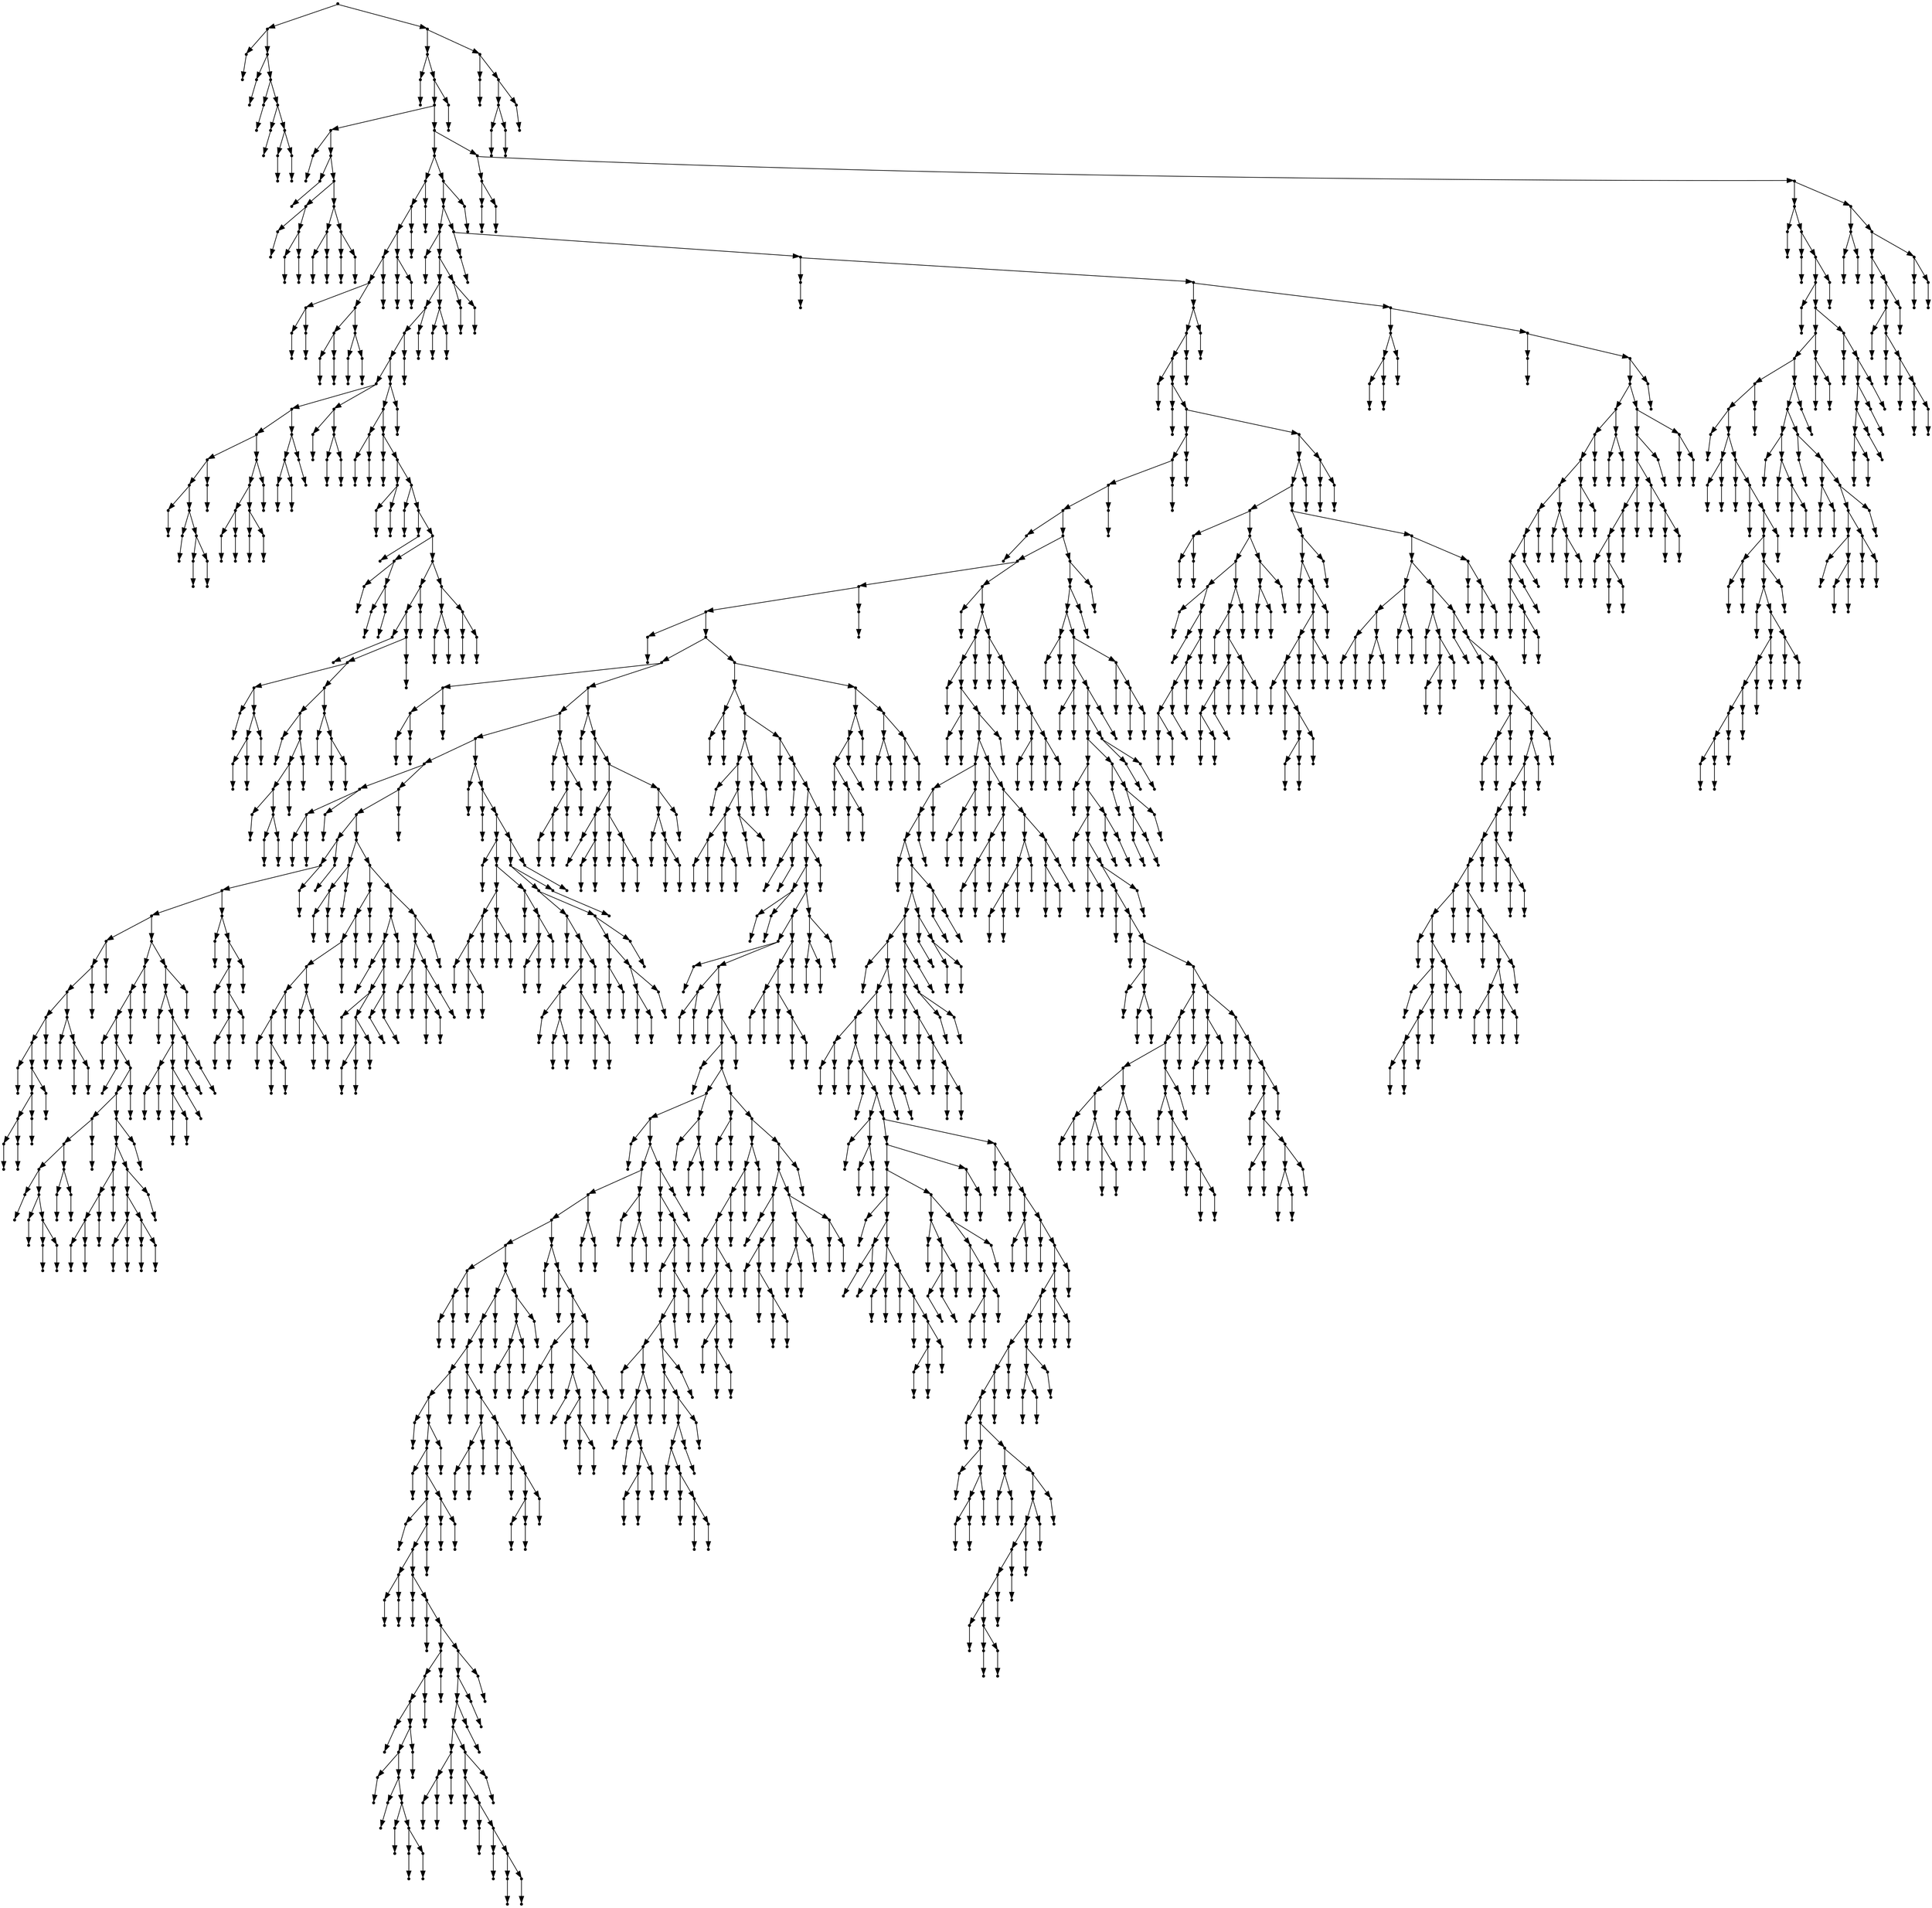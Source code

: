 digraph {
  2149 [shape=point];
  16 [shape=point];
  1 [shape=point];
  0 [shape=point];
  15 [shape=point];
  3 [shape=point];
  2 [shape=point];
  14 [shape=point];
  5 [shape=point];
  4 [shape=point];
  13 [shape=point];
  7 [shape=point];
  6 [shape=point];
  12 [shape=point];
  9 [shape=point];
  8 [shape=point];
  11 [shape=point];
  10 [shape=point];
  2148 [shape=point];
  2136 [shape=point];
  18 [shape=point];
  17 [shape=point];
  2135 [shape=point];
  2132 [shape=point];
  44 [shape=point];
  20 [shape=point];
  19 [shape=point];
  43 [shape=point];
  22 [shape=point];
  21 [shape=point];
  42 [shape=point];
  30 [shape=point];
  24 [shape=point];
  23 [shape=point];
  29 [shape=point];
  26 [shape=point];
  25 [shape=point];
  28 [shape=point];
  27 [shape=point];
  41 [shape=point];
  35 [shape=point];
  32 [shape=point];
  31 [shape=point];
  34 [shape=point];
  33 [shape=point];
  40 [shape=point];
  37 [shape=point];
  36 [shape=point];
  39 [shape=point];
  38 [shape=point];
  2131 [shape=point];
  1957 [shape=point];
  76 [shape=point];
  73 [shape=point];
  70 [shape=point];
  64 [shape=point];
  61 [shape=point];
  49 [shape=point];
  46 [shape=point];
  45 [shape=point];
  48 [shape=point];
  47 [shape=point];
  60 [shape=point];
  54 [shape=point];
  51 [shape=point];
  50 [shape=point];
  53 [shape=point];
  52 [shape=point];
  59 [shape=point];
  56 [shape=point];
  55 [shape=point];
  58 [shape=point];
  57 [shape=point];
  63 [shape=point];
  62 [shape=point];
  69 [shape=point];
  66 [shape=point];
  65 [shape=point];
  68 [shape=point];
  67 [shape=point];
  72 [shape=point];
  71 [shape=point];
  75 [shape=point];
  74 [shape=point];
  1956 [shape=point];
  1953 [shape=point];
  237 [shape=point];
  78 [shape=point];
  77 [shape=point];
  236 [shape=point];
  230 [shape=point];
  224 [shape=point];
  221 [shape=point];
  218 [shape=point];
  125 [shape=point];
  116 [shape=point];
  107 [shape=point];
  92 [shape=point];
  89 [shape=point];
  80 [shape=point];
  79 [shape=point];
  88 [shape=point];
  82 [shape=point];
  81 [shape=point];
  87 [shape=point];
  84 [shape=point];
  83 [shape=point];
  86 [shape=point];
  85 [shape=point];
  91 [shape=point];
  90 [shape=point];
  106 [shape=point];
  103 [shape=point];
  97 [shape=point];
  94 [shape=point];
  93 [shape=point];
  96 [shape=point];
  95 [shape=point];
  102 [shape=point];
  99 [shape=point];
  98 [shape=point];
  101 [shape=point];
  100 [shape=point];
  105 [shape=point];
  104 [shape=point];
  115 [shape=point];
  112 [shape=point];
  109 [shape=point];
  108 [shape=point];
  111 [shape=point];
  110 [shape=point];
  114 [shape=point];
  113 [shape=point];
  124 [shape=point];
  118 [shape=point];
  117 [shape=point];
  123 [shape=point];
  120 [shape=point];
  119 [shape=point];
  122 [shape=point];
  121 [shape=point];
  217 [shape=point];
  214 [shape=point];
  130 [shape=point];
  127 [shape=point];
  126 [shape=point];
  129 [shape=point];
  128 [shape=point];
  213 [shape=point];
  132 [shape=point];
  131 [shape=point];
  212 [shape=point];
  137 [shape=point];
  134 [shape=point];
  133 [shape=point];
  136 [shape=point];
  135 [shape=point];
  211 [shape=point];
  139 [shape=point];
  138 [shape=point];
  210 [shape=point];
  141 [shape=point];
  140 [shape=point];
  209 [shape=point];
  149 [shape=point];
  143 [shape=point];
  142 [shape=point];
  148 [shape=point];
  145 [shape=point];
  144 [shape=point];
  147 [shape=point];
  146 [shape=point];
  208 [shape=point];
  196 [shape=point];
  193 [shape=point];
  151 [shape=point];
  150 [shape=point];
  192 [shape=point];
  189 [shape=point];
  162 [shape=point];
  153 [shape=point];
  152 [shape=point];
  161 [shape=point];
  158 [shape=point];
  155 [shape=point];
  154 [shape=point];
  157 [shape=point];
  156 [shape=point];
  160 [shape=point];
  159 [shape=point];
  188 [shape=point];
  179 [shape=point];
  164 [shape=point];
  163 [shape=point];
  178 [shape=point];
  175 [shape=point];
  172 [shape=point];
  166 [shape=point];
  165 [shape=point];
  171 [shape=point];
  168 [shape=point];
  167 [shape=point];
  170 [shape=point];
  169 [shape=point];
  174 [shape=point];
  173 [shape=point];
  177 [shape=point];
  176 [shape=point];
  187 [shape=point];
  181 [shape=point];
  180 [shape=point];
  186 [shape=point];
  183 [shape=point];
  182 [shape=point];
  185 [shape=point];
  184 [shape=point];
  191 [shape=point];
  190 [shape=point];
  195 [shape=point];
  194 [shape=point];
  207 [shape=point];
  201 [shape=point];
  198 [shape=point];
  197 [shape=point];
  200 [shape=point];
  199 [shape=point];
  206 [shape=point];
  203 [shape=point];
  202 [shape=point];
  205 [shape=point];
  204 [shape=point];
  216 [shape=point];
  215 [shape=point];
  220 [shape=point];
  219 [shape=point];
  223 [shape=point];
  222 [shape=point];
  229 [shape=point];
  226 [shape=point];
  225 [shape=point];
  228 [shape=point];
  227 [shape=point];
  235 [shape=point];
  232 [shape=point];
  231 [shape=point];
  234 [shape=point];
  233 [shape=point];
  1952 [shape=point];
  239 [shape=point];
  238 [shape=point];
  1951 [shape=point];
  241 [shape=point];
  240 [shape=point];
  1950 [shape=point];
  1860 [shape=point];
  1857 [shape=point];
  1854 [shape=point];
  243 [shape=point];
  242 [shape=point];
  1853 [shape=point];
  245 [shape=point];
  244 [shape=point];
  1852 [shape=point];
  1621 [shape=point];
  1618 [shape=point];
  1615 [shape=point];
  1612 [shape=point];
  247 [shape=point];
  246 [shape=point];
  1611 [shape=point];
  1443 [shape=point];
  1122 [shape=point];
  1119 [shape=point];
  249 [shape=point];
  248 [shape=point];
  1118 [shape=point];
  638 [shape=point];
  257 [shape=point];
  254 [shape=point];
  251 [shape=point];
  250 [shape=point];
  253 [shape=point];
  252 [shape=point];
  256 [shape=point];
  255 [shape=point];
  637 [shape=point];
  601 [shape=point];
  586 [shape=point];
  499 [shape=point];
  265 [shape=point];
  262 [shape=point];
  259 [shape=point];
  258 [shape=point];
  261 [shape=point];
  260 [shape=point];
  264 [shape=point];
  263 [shape=point];
  498 [shape=point];
  495 [shape=point];
  414 [shape=point];
  411 [shape=point];
  408 [shape=point];
  390 [shape=point];
  297 [shape=point];
  294 [shape=point];
  291 [shape=point];
  282 [shape=point];
  279 [shape=point];
  267 [shape=point];
  266 [shape=point];
  278 [shape=point];
  275 [shape=point];
  272 [shape=point];
  269 [shape=point];
  268 [shape=point];
  271 [shape=point];
  270 [shape=point];
  274 [shape=point];
  273 [shape=point];
  277 [shape=point];
  276 [shape=point];
  281 [shape=point];
  280 [shape=point];
  290 [shape=point];
  284 [shape=point];
  283 [shape=point];
  289 [shape=point];
  286 [shape=point];
  285 [shape=point];
  288 [shape=point];
  287 [shape=point];
  293 [shape=point];
  292 [shape=point];
  296 [shape=point];
  295 [shape=point];
  389 [shape=point];
  362 [shape=point];
  359 [shape=point];
  356 [shape=point];
  299 [shape=point];
  298 [shape=point];
  355 [shape=point];
  301 [shape=point];
  300 [shape=point];
  354 [shape=point];
  351 [shape=point];
  321 [shape=point];
  318 [shape=point];
  312 [shape=point];
  303 [shape=point];
  302 [shape=point];
  311 [shape=point];
  305 [shape=point];
  304 [shape=point];
  310 [shape=point];
  307 [shape=point];
  306 [shape=point];
  309 [shape=point];
  308 [shape=point];
  317 [shape=point];
  314 [shape=point];
  313 [shape=point];
  316 [shape=point];
  315 [shape=point];
  320 [shape=point];
  319 [shape=point];
  350 [shape=point];
  347 [shape=point];
  332 [shape=point];
  329 [shape=point];
  326 [shape=point];
  323 [shape=point];
  322 [shape=point];
  325 [shape=point];
  324 [shape=point];
  328 [shape=point];
  327 [shape=point];
  331 [shape=point];
  330 [shape=point];
  346 [shape=point];
  343 [shape=point];
  337 [shape=point];
  334 [shape=point];
  333 [shape=point];
  336 [shape=point];
  335 [shape=point];
  342 [shape=point];
  339 [shape=point];
  338 [shape=point];
  341 [shape=point];
  340 [shape=point];
  345 [shape=point];
  344 [shape=point];
  349 [shape=point];
  348 [shape=point];
  353 [shape=point];
  352 [shape=point];
  358 [shape=point];
  357 [shape=point];
  361 [shape=point];
  360 [shape=point];
  388 [shape=point];
  385 [shape=point];
  364 [shape=point];
  363 [shape=point];
  384 [shape=point];
  378 [shape=point];
  369 [shape=point];
  366 [shape=point];
  365 [shape=point];
  368 [shape=point];
  367 [shape=point];
  377 [shape=point];
  374 [shape=point];
  371 [shape=point];
  370 [shape=point];
  373 [shape=point];
  372 [shape=point];
  376 [shape=point];
  375 [shape=point];
  383 [shape=point];
  380 [shape=point];
  379 [shape=point];
  382 [shape=point];
  381 [shape=point];
  387 [shape=point];
  386 [shape=point];
  407 [shape=point];
  392 [shape=point];
  391 [shape=point];
  406 [shape=point];
  403 [shape=point];
  394 [shape=point];
  393 [shape=point];
  402 [shape=point];
  399 [shape=point];
  396 [shape=point];
  395 [shape=point];
  398 [shape=point];
  397 [shape=point];
  401 [shape=point];
  400 [shape=point];
  405 [shape=point];
  404 [shape=point];
  410 [shape=point];
  409 [shape=point];
  413 [shape=point];
  412 [shape=point];
  494 [shape=point];
  422 [shape=point];
  419 [shape=point];
  416 [shape=point];
  415 [shape=point];
  418 [shape=point];
  417 [shape=point];
  421 [shape=point];
  420 [shape=point];
  493 [shape=point];
  451 [shape=point];
  448 [shape=point];
  445 [shape=point];
  442 [shape=point];
  433 [shape=point];
  430 [shape=point];
  424 [shape=point];
  423 [shape=point];
  429 [shape=point];
  426 [shape=point];
  425 [shape=point];
  428 [shape=point];
  427 [shape=point];
  432 [shape=point];
  431 [shape=point];
  441 [shape=point];
  435 [shape=point];
  434 [shape=point];
  440 [shape=point];
  437 [shape=point];
  436 [shape=point];
  439 [shape=point];
  438 [shape=point];
  444 [shape=point];
  443 [shape=point];
  447 [shape=point];
  446 [shape=point];
  450 [shape=point];
  449 [shape=point];
  492 [shape=point];
  474 [shape=point];
  471 [shape=point];
  453 [shape=point];
  452 [shape=point];
  470 [shape=point];
  464 [shape=point];
  455 [shape=point];
  454 [shape=point];
  463 [shape=point];
  460 [shape=point];
  457 [shape=point];
  456 [shape=point];
  459 [shape=point];
  458 [shape=point];
  462 [shape=point];
  461 [shape=point];
  469 [shape=point];
  466 [shape=point];
  465 [shape=point];
  468 [shape=point];
  467 [shape=point];
  473 [shape=point];
  472 [shape=point];
  491 [shape=point];
  488 [shape=point];
  479 [shape=point];
  476 [shape=point];
  475 [shape=point];
  478 [shape=point];
  477 [shape=point];
  487 [shape=point];
  484 [shape=point];
  481 [shape=point];
  480 [shape=point];
  483 [shape=point];
  482 [shape=point];
  486 [shape=point];
  485 [shape=point];
  490 [shape=point];
  489 [shape=point];
  497 [shape=point];
  496 [shape=point];
  585 [shape=point];
  501 [shape=point];
  500 [shape=point];
  584 [shape=point];
  503 [shape=point];
  502 [shape=point];
  583 [shape=point];
  535 [shape=point];
  505 [shape=point];
  504 [shape=point];
  534 [shape=point];
  522 [shape=point];
  516 [shape=point];
  513 [shape=point];
  507 [shape=point];
  506 [shape=point];
  512 [shape=point];
  509 [shape=point];
  508 [shape=point];
  511 [shape=point];
  510 [shape=point];
  515 [shape=point];
  514 [shape=point];
  521 [shape=point];
  518 [shape=point];
  517 [shape=point];
  520 [shape=point];
  519 [shape=point];
  533 [shape=point];
  524 [shape=point];
  523 [shape=point];
  532 [shape=point];
  529 [shape=point];
  526 [shape=point];
  525 [shape=point];
  528 [shape=point];
  527 [shape=point];
  531 [shape=point];
  530 [shape=point];
  582 [shape=point];
  579 [shape=point];
  576 [shape=point];
  558 [shape=point];
  537 [shape=point];
  536 [shape=point];
  557 [shape=point];
  554 [shape=point];
  545 [shape=point];
  539 [shape=point];
  538 [shape=point];
  544 [shape=point];
  541 [shape=point];
  540 [shape=point];
  543 [shape=point];
  542 [shape=point];
  553 [shape=point];
  547 [shape=point];
  546 [shape=point];
  552 [shape=point];
  549 [shape=point];
  548 [shape=point];
  551 [shape=point];
  550 [shape=point];
  556 [shape=point];
  555 [shape=point];
  575 [shape=point];
  572 [shape=point];
  563 [shape=point];
  560 [shape=point];
  559 [shape=point];
  562 [shape=point];
  561 [shape=point];
  571 [shape=point];
  568 [shape=point];
  565 [shape=point];
  564 [shape=point];
  567 [shape=point];
  566 [shape=point];
  570 [shape=point];
  569 [shape=point];
  574 [shape=point];
  573 [shape=point];
  578 [shape=point];
  577 [shape=point];
  581 [shape=point];
  580 [shape=point];
  600 [shape=point];
  588 [shape=point];
  587 [shape=point];
  599 [shape=point];
  596 [shape=point];
  593 [shape=point];
  590 [shape=point];
  589 [shape=point];
  592 [shape=point];
  591 [shape=point];
  595 [shape=point];
  594 [shape=point];
  598 [shape=point];
  597 [shape=point];
  636 [shape=point];
  603 [shape=point];
  602 [shape=point];
  635 [shape=point];
  605 [shape=point];
  604 [shape=point];
  634 [shape=point];
  622 [shape=point];
  613 [shape=point];
  607 [shape=point];
  606 [shape=point];
  612 [shape=point];
  609 [shape=point];
  608 [shape=point];
  611 [shape=point];
  610 [shape=point];
  621 [shape=point];
  615 [shape=point];
  614 [shape=point];
  620 [shape=point];
  617 [shape=point];
  616 [shape=point];
  619 [shape=point];
  618 [shape=point];
  633 [shape=point];
  630 [shape=point];
  624 [shape=point];
  623 [shape=point];
  629 [shape=point];
  626 [shape=point];
  625 [shape=point];
  628 [shape=point];
  627 [shape=point];
  632 [shape=point];
  631 [shape=point];
  1117 [shape=point];
  1090 [shape=point];
  643 [shape=point];
  640 [shape=point];
  639 [shape=point];
  642 [shape=point];
  641 [shape=point];
  1089 [shape=point];
  669 [shape=point];
  663 [shape=point];
  645 [shape=point];
  644 [shape=point];
  662 [shape=point];
  656 [shape=point];
  650 [shape=point];
  647 [shape=point];
  646 [shape=point];
  649 [shape=point];
  648 [shape=point];
  655 [shape=point];
  652 [shape=point];
  651 [shape=point];
  654 [shape=point];
  653 [shape=point];
  661 [shape=point];
  658 [shape=point];
  657 [shape=point];
  660 [shape=point];
  659 [shape=point];
  668 [shape=point];
  665 [shape=point];
  664 [shape=point];
  667 [shape=point];
  666 [shape=point];
  1088 [shape=point];
  671 [shape=point];
  670 [shape=point];
  1087 [shape=point];
  673 [shape=point];
  672 [shape=point];
  1086 [shape=point];
  1083 [shape=point];
  678 [shape=point];
  675 [shape=point];
  674 [shape=point];
  677 [shape=point];
  676 [shape=point];
  1082 [shape=point];
  1079 [shape=point];
  683 [shape=point];
  680 [shape=point];
  679 [shape=point];
  682 [shape=point];
  681 [shape=point];
  1078 [shape=point];
  1069 [shape=point];
  1051 [shape=point];
  685 [shape=point];
  684 [shape=point];
  1050 [shape=point];
  690 [shape=point];
  687 [shape=point];
  686 [shape=point];
  689 [shape=point];
  688 [shape=point];
  1049 [shape=point];
  692 [shape=point];
  691 [shape=point];
  1048 [shape=point];
  1045 [shape=point];
  694 [shape=point];
  693 [shape=point];
  1044 [shape=point];
  972 [shape=point];
  963 [shape=point];
  696 [shape=point];
  695 [shape=point];
  962 [shape=point];
  899 [shape=point];
  890 [shape=point];
  884 [shape=point];
  848 [shape=point];
  704 [shape=point];
  701 [shape=point];
  698 [shape=point];
  697 [shape=point];
  700 [shape=point];
  699 [shape=point];
  703 [shape=point];
  702 [shape=point];
  847 [shape=point];
  835 [shape=point];
  832 [shape=point];
  829 [shape=point];
  802 [shape=point];
  799 [shape=point];
  706 [shape=point];
  705 [shape=point];
  798 [shape=point];
  795 [shape=point];
  708 [shape=point];
  707 [shape=point];
  794 [shape=point];
  788 [shape=point];
  710 [shape=point];
  709 [shape=point];
  787 [shape=point];
  784 [shape=point];
  715 [shape=point];
  712 [shape=point];
  711 [shape=point];
  714 [shape=point];
  713 [shape=point];
  783 [shape=point];
  717 [shape=point];
  716 [shape=point];
  782 [shape=point];
  719 [shape=point];
  718 [shape=point];
  781 [shape=point];
  745 [shape=point];
  742 [shape=point];
  739 [shape=point];
  721 [shape=point];
  720 [shape=point];
  738 [shape=point];
  735 [shape=point];
  723 [shape=point];
  722 [shape=point];
  734 [shape=point];
  725 [shape=point];
  724 [shape=point];
  733 [shape=point];
  727 [shape=point];
  726 [shape=point];
  732 [shape=point];
  729 [shape=point];
  728 [shape=point];
  731 [shape=point];
  730 [shape=point];
  737 [shape=point];
  736 [shape=point];
  741 [shape=point];
  740 [shape=point];
  744 [shape=point];
  743 [shape=point];
  780 [shape=point];
  777 [shape=point];
  774 [shape=point];
  771 [shape=point];
  753 [shape=point];
  750 [shape=point];
  747 [shape=point];
  746 [shape=point];
  749 [shape=point];
  748 [shape=point];
  752 [shape=point];
  751 [shape=point];
  770 [shape=point];
  767 [shape=point];
  755 [shape=point];
  754 [shape=point];
  766 [shape=point];
  757 [shape=point];
  756 [shape=point];
  765 [shape=point];
  759 [shape=point];
  758 [shape=point];
  764 [shape=point];
  761 [shape=point];
  760 [shape=point];
  763 [shape=point];
  762 [shape=point];
  769 [shape=point];
  768 [shape=point];
  773 [shape=point];
  772 [shape=point];
  776 [shape=point];
  775 [shape=point];
  779 [shape=point];
  778 [shape=point];
  786 [shape=point];
  785 [shape=point];
  793 [shape=point];
  790 [shape=point];
  789 [shape=point];
  792 [shape=point];
  791 [shape=point];
  797 [shape=point];
  796 [shape=point];
  801 [shape=point];
  800 [shape=point];
  828 [shape=point];
  804 [shape=point];
  803 [shape=point];
  827 [shape=point];
  812 [shape=point];
  809 [shape=point];
  806 [shape=point];
  805 [shape=point];
  808 [shape=point];
  807 [shape=point];
  811 [shape=point];
  810 [shape=point];
  826 [shape=point];
  814 [shape=point];
  813 [shape=point];
  825 [shape=point];
  816 [shape=point];
  815 [shape=point];
  824 [shape=point];
  821 [shape=point];
  818 [shape=point];
  817 [shape=point];
  820 [shape=point];
  819 [shape=point];
  823 [shape=point];
  822 [shape=point];
  831 [shape=point];
  830 [shape=point];
  834 [shape=point];
  833 [shape=point];
  846 [shape=point];
  843 [shape=point];
  840 [shape=point];
  837 [shape=point];
  836 [shape=point];
  839 [shape=point];
  838 [shape=point];
  842 [shape=point];
  841 [shape=point];
  845 [shape=point];
  844 [shape=point];
  883 [shape=point];
  850 [shape=point];
  849 [shape=point];
  882 [shape=point];
  852 [shape=point];
  851 [shape=point];
  881 [shape=point];
  878 [shape=point];
  860 [shape=point];
  857 [shape=point];
  854 [shape=point];
  853 [shape=point];
  856 [shape=point];
  855 [shape=point];
  859 [shape=point];
  858 [shape=point];
  877 [shape=point];
  871 [shape=point];
  862 [shape=point];
  861 [shape=point];
  870 [shape=point];
  864 [shape=point];
  863 [shape=point];
  869 [shape=point];
  866 [shape=point];
  865 [shape=point];
  868 [shape=point];
  867 [shape=point];
  876 [shape=point];
  873 [shape=point];
  872 [shape=point];
  875 [shape=point];
  874 [shape=point];
  880 [shape=point];
  879 [shape=point];
  889 [shape=point];
  886 [shape=point];
  885 [shape=point];
  888 [shape=point];
  887 [shape=point];
  898 [shape=point];
  892 [shape=point];
  891 [shape=point];
  897 [shape=point];
  894 [shape=point];
  893 [shape=point];
  896 [shape=point];
  895 [shape=point];
  961 [shape=point];
  958 [shape=point];
  901 [shape=point];
  900 [shape=point];
  957 [shape=point];
  954 [shape=point];
  903 [shape=point];
  902 [shape=point];
  953 [shape=point];
  950 [shape=point];
  947 [shape=point];
  923 [shape=point];
  905 [shape=point];
  904 [shape=point];
  922 [shape=point];
  919 [shape=point];
  907 [shape=point];
  906 [shape=point];
  918 [shape=point];
  909 [shape=point];
  908 [shape=point];
  917 [shape=point];
  914 [shape=point];
  911 [shape=point];
  910 [shape=point];
  913 [shape=point];
  912 [shape=point];
  916 [shape=point];
  915 [shape=point];
  921 [shape=point];
  920 [shape=point];
  946 [shape=point];
  943 [shape=point];
  925 [shape=point];
  924 [shape=point];
  942 [shape=point];
  939 [shape=point];
  936 [shape=point];
  927 [shape=point];
  926 [shape=point];
  935 [shape=point];
  929 [shape=point];
  928 [shape=point];
  934 [shape=point];
  931 [shape=point];
  930 [shape=point];
  933 [shape=point];
  932 [shape=point];
  938 [shape=point];
  937 [shape=point];
  941 [shape=point];
  940 [shape=point];
  945 [shape=point];
  944 [shape=point];
  949 [shape=point];
  948 [shape=point];
  952 [shape=point];
  951 [shape=point];
  956 [shape=point];
  955 [shape=point];
  960 [shape=point];
  959 [shape=point];
  971 [shape=point];
  965 [shape=point];
  964 [shape=point];
  970 [shape=point];
  967 [shape=point];
  966 [shape=point];
  969 [shape=point];
  968 [shape=point];
  1043 [shape=point];
  977 [shape=point];
  974 [shape=point];
  973 [shape=point];
  976 [shape=point];
  975 [shape=point];
  1042 [shape=point];
  1006 [shape=point];
  1003 [shape=point];
  1000 [shape=point];
  997 [shape=point];
  979 [shape=point];
  978 [shape=point];
  996 [shape=point];
  993 [shape=point];
  981 [shape=point];
  980 [shape=point];
  992 [shape=point];
  989 [shape=point];
  983 [shape=point];
  982 [shape=point];
  988 [shape=point];
  985 [shape=point];
  984 [shape=point];
  987 [shape=point];
  986 [shape=point];
  991 [shape=point];
  990 [shape=point];
  995 [shape=point];
  994 [shape=point];
  999 [shape=point];
  998 [shape=point];
  1002 [shape=point];
  1001 [shape=point];
  1005 [shape=point];
  1004 [shape=point];
  1041 [shape=point];
  1038 [shape=point];
  1023 [shape=point];
  1008 [shape=point];
  1007 [shape=point];
  1022 [shape=point];
  1019 [shape=point];
  1010 [shape=point];
  1009 [shape=point];
  1018 [shape=point];
  1012 [shape=point];
  1011 [shape=point];
  1017 [shape=point];
  1014 [shape=point];
  1013 [shape=point];
  1016 [shape=point];
  1015 [shape=point];
  1021 [shape=point];
  1020 [shape=point];
  1037 [shape=point];
  1031 [shape=point];
  1028 [shape=point];
  1025 [shape=point];
  1024 [shape=point];
  1027 [shape=point];
  1026 [shape=point];
  1030 [shape=point];
  1029 [shape=point];
  1036 [shape=point];
  1033 [shape=point];
  1032 [shape=point];
  1035 [shape=point];
  1034 [shape=point];
  1040 [shape=point];
  1039 [shape=point];
  1047 [shape=point];
  1046 [shape=point];
  1068 [shape=point];
  1065 [shape=point];
  1056 [shape=point];
  1053 [shape=point];
  1052 [shape=point];
  1055 [shape=point];
  1054 [shape=point];
  1064 [shape=point];
  1058 [shape=point];
  1057 [shape=point];
  1063 [shape=point];
  1060 [shape=point];
  1059 [shape=point];
  1062 [shape=point];
  1061 [shape=point];
  1067 [shape=point];
  1066 [shape=point];
  1077 [shape=point];
  1074 [shape=point];
  1071 [shape=point];
  1070 [shape=point];
  1073 [shape=point];
  1072 [shape=point];
  1076 [shape=point];
  1075 [shape=point];
  1081 [shape=point];
  1080 [shape=point];
  1085 [shape=point];
  1084 [shape=point];
  1116 [shape=point];
  1104 [shape=point];
  1101 [shape=point];
  1098 [shape=point];
  1092 [shape=point];
  1091 [shape=point];
  1097 [shape=point];
  1094 [shape=point];
  1093 [shape=point];
  1096 [shape=point];
  1095 [shape=point];
  1100 [shape=point];
  1099 [shape=point];
  1103 [shape=point];
  1102 [shape=point];
  1115 [shape=point];
  1109 [shape=point];
  1106 [shape=point];
  1105 [shape=point];
  1108 [shape=point];
  1107 [shape=point];
  1114 [shape=point];
  1111 [shape=point];
  1110 [shape=point];
  1113 [shape=point];
  1112 [shape=point];
  1121 [shape=point];
  1120 [shape=point];
  1442 [shape=point];
  1124 [shape=point];
  1123 [shape=point];
  1441 [shape=point];
  1420 [shape=point];
  1417 [shape=point];
  1126 [shape=point];
  1125 [shape=point];
  1416 [shape=point];
  1131 [shape=point];
  1128 [shape=point];
  1127 [shape=point];
  1130 [shape=point];
  1129 [shape=point];
  1415 [shape=point];
  1412 [shape=point];
  1376 [shape=point];
  1367 [shape=point];
  1364 [shape=point];
  1361 [shape=point];
  1133 [shape=point];
  1132 [shape=point];
  1360 [shape=point];
  1354 [shape=point];
  1345 [shape=point];
  1321 [shape=point];
  1135 [shape=point];
  1134 [shape=point];
  1320 [shape=point];
  1317 [shape=point];
  1305 [shape=point];
  1140 [shape=point];
  1137 [shape=point];
  1136 [shape=point];
  1139 [shape=point];
  1138 [shape=point];
  1304 [shape=point];
  1142 [shape=point];
  1141 [shape=point];
  1303 [shape=point];
  1144 [shape=point];
  1143 [shape=point];
  1302 [shape=point];
  1152 [shape=point];
  1146 [shape=point];
  1145 [shape=point];
  1151 [shape=point];
  1148 [shape=point];
  1147 [shape=point];
  1150 [shape=point];
  1149 [shape=point];
  1301 [shape=point];
  1214 [shape=point];
  1208 [shape=point];
  1181 [shape=point];
  1154 [shape=point];
  1153 [shape=point];
  1180 [shape=point];
  1159 [shape=point];
  1156 [shape=point];
  1155 [shape=point];
  1158 [shape=point];
  1157 [shape=point];
  1179 [shape=point];
  1164 [shape=point];
  1161 [shape=point];
  1160 [shape=point];
  1163 [shape=point];
  1162 [shape=point];
  1178 [shape=point];
  1166 [shape=point];
  1165 [shape=point];
  1177 [shape=point];
  1168 [shape=point];
  1167 [shape=point];
  1176 [shape=point];
  1173 [shape=point];
  1170 [shape=point];
  1169 [shape=point];
  1172 [shape=point];
  1171 [shape=point];
  1175 [shape=point];
  1174 [shape=point];
  1207 [shape=point];
  1192 [shape=point];
  1183 [shape=point];
  1182 [shape=point];
  1191 [shape=point];
  1188 [shape=point];
  1185 [shape=point];
  1184 [shape=point];
  1187 [shape=point];
  1186 [shape=point];
  1190 [shape=point];
  1189 [shape=point];
  1206 [shape=point];
  1203 [shape=point];
  1194 [shape=point];
  1193 [shape=point];
  1202 [shape=point];
  1199 [shape=point];
  1196 [shape=point];
  1195 [shape=point];
  1198 [shape=point];
  1197 [shape=point];
  1201 [shape=point];
  1200 [shape=point];
  1205 [shape=point];
  1204 [shape=point];
  1213 [shape=point];
  1210 [shape=point];
  1209 [shape=point];
  1212 [shape=point];
  1211 [shape=point];
  1300 [shape=point];
  1216 [shape=point];
  1215 [shape=point];
  1299 [shape=point];
  1218 [shape=point];
  1217 [shape=point];
  1298 [shape=point];
  1223 [shape=point];
  1220 [shape=point];
  1219 [shape=point];
  1222 [shape=point];
  1221 [shape=point];
  1297 [shape=point];
  1225 [shape=point];
  1224 [shape=point];
  1296 [shape=point];
  1293 [shape=point];
  1287 [shape=point];
  1284 [shape=point];
  1275 [shape=point];
  1272 [shape=point];
  1269 [shape=point];
  1227 [shape=point];
  1226 [shape=point];
  1268 [shape=point];
  1238 [shape=point];
  1229 [shape=point];
  1228 [shape=point];
  1237 [shape=point];
  1234 [shape=point];
  1231 [shape=point];
  1230 [shape=point];
  1233 [shape=point];
  1232 [shape=point];
  1236 [shape=point];
  1235 [shape=point];
  1267 [shape=point];
  1243 [shape=point];
  1240 [shape=point];
  1239 [shape=point];
  1242 [shape=point];
  1241 [shape=point];
  1266 [shape=point];
  1263 [shape=point];
  1260 [shape=point];
  1257 [shape=point];
  1254 [shape=point];
  1251 [shape=point];
  1245 [shape=point];
  1244 [shape=point];
  1250 [shape=point];
  1247 [shape=point];
  1246 [shape=point];
  1249 [shape=point];
  1248 [shape=point];
  1253 [shape=point];
  1252 [shape=point];
  1256 [shape=point];
  1255 [shape=point];
  1259 [shape=point];
  1258 [shape=point];
  1262 [shape=point];
  1261 [shape=point];
  1265 [shape=point];
  1264 [shape=point];
  1271 [shape=point];
  1270 [shape=point];
  1274 [shape=point];
  1273 [shape=point];
  1283 [shape=point];
  1280 [shape=point];
  1277 [shape=point];
  1276 [shape=point];
  1279 [shape=point];
  1278 [shape=point];
  1282 [shape=point];
  1281 [shape=point];
  1286 [shape=point];
  1285 [shape=point];
  1292 [shape=point];
  1289 [shape=point];
  1288 [shape=point];
  1291 [shape=point];
  1290 [shape=point];
  1295 [shape=point];
  1294 [shape=point];
  1316 [shape=point];
  1307 [shape=point];
  1306 [shape=point];
  1315 [shape=point];
  1312 [shape=point];
  1309 [shape=point];
  1308 [shape=point];
  1311 [shape=point];
  1310 [shape=point];
  1314 [shape=point];
  1313 [shape=point];
  1319 [shape=point];
  1318 [shape=point];
  1344 [shape=point];
  1341 [shape=point];
  1335 [shape=point];
  1323 [shape=point];
  1322 [shape=point];
  1334 [shape=point];
  1325 [shape=point];
  1324 [shape=point];
  1333 [shape=point];
  1327 [shape=point];
  1326 [shape=point];
  1332 [shape=point];
  1329 [shape=point];
  1328 [shape=point];
  1331 [shape=point];
  1330 [shape=point];
  1340 [shape=point];
  1337 [shape=point];
  1336 [shape=point];
  1339 [shape=point];
  1338 [shape=point];
  1343 [shape=point];
  1342 [shape=point];
  1353 [shape=point];
  1347 [shape=point];
  1346 [shape=point];
  1352 [shape=point];
  1349 [shape=point];
  1348 [shape=point];
  1351 [shape=point];
  1350 [shape=point];
  1359 [shape=point];
  1356 [shape=point];
  1355 [shape=point];
  1358 [shape=point];
  1357 [shape=point];
  1363 [shape=point];
  1362 [shape=point];
  1366 [shape=point];
  1365 [shape=point];
  1375 [shape=point];
  1372 [shape=point];
  1369 [shape=point];
  1368 [shape=point];
  1371 [shape=point];
  1370 [shape=point];
  1374 [shape=point];
  1373 [shape=point];
  1411 [shape=point];
  1378 [shape=point];
  1377 [shape=point];
  1410 [shape=point];
  1389 [shape=point];
  1386 [shape=point];
  1383 [shape=point];
  1380 [shape=point];
  1379 [shape=point];
  1382 [shape=point];
  1381 [shape=point];
  1385 [shape=point];
  1384 [shape=point];
  1388 [shape=point];
  1387 [shape=point];
  1409 [shape=point];
  1400 [shape=point];
  1397 [shape=point];
  1394 [shape=point];
  1391 [shape=point];
  1390 [shape=point];
  1393 [shape=point];
  1392 [shape=point];
  1396 [shape=point];
  1395 [shape=point];
  1399 [shape=point];
  1398 [shape=point];
  1408 [shape=point];
  1405 [shape=point];
  1402 [shape=point];
  1401 [shape=point];
  1404 [shape=point];
  1403 [shape=point];
  1407 [shape=point];
  1406 [shape=point];
  1414 [shape=point];
  1413 [shape=point];
  1419 [shape=point];
  1418 [shape=point];
  1440 [shape=point];
  1422 [shape=point];
  1421 [shape=point];
  1439 [shape=point];
  1424 [shape=point];
  1423 [shape=point];
  1438 [shape=point];
  1426 [shape=point];
  1425 [shape=point];
  1437 [shape=point];
  1431 [shape=point];
  1428 [shape=point];
  1427 [shape=point];
  1430 [shape=point];
  1429 [shape=point];
  1436 [shape=point];
  1433 [shape=point];
  1432 [shape=point];
  1435 [shape=point];
  1434 [shape=point];
  1610 [shape=point];
  1607 [shape=point];
  1604 [shape=point];
  1448 [shape=point];
  1445 [shape=point];
  1444 [shape=point];
  1447 [shape=point];
  1446 [shape=point];
  1603 [shape=point];
  1594 [shape=point];
  1453 [shape=point];
  1450 [shape=point];
  1449 [shape=point];
  1452 [shape=point];
  1451 [shape=point];
  1593 [shape=point];
  1590 [shape=point];
  1584 [shape=point];
  1572 [shape=point];
  1455 [shape=point];
  1454 [shape=point];
  1571 [shape=point];
  1565 [shape=point];
  1457 [shape=point];
  1456 [shape=point];
  1564 [shape=point];
  1462 [shape=point];
  1459 [shape=point];
  1458 [shape=point];
  1461 [shape=point];
  1460 [shape=point];
  1563 [shape=point];
  1560 [shape=point];
  1464 [shape=point];
  1463 [shape=point];
  1559 [shape=point];
  1466 [shape=point];
  1465 [shape=point];
  1558 [shape=point];
  1474 [shape=point];
  1468 [shape=point];
  1467 [shape=point];
  1473 [shape=point];
  1470 [shape=point];
  1469 [shape=point];
  1472 [shape=point];
  1471 [shape=point];
  1557 [shape=point];
  1521 [shape=point];
  1518 [shape=point];
  1515 [shape=point];
  1497 [shape=point];
  1488 [shape=point];
  1479 [shape=point];
  1476 [shape=point];
  1475 [shape=point];
  1478 [shape=point];
  1477 [shape=point];
  1487 [shape=point];
  1481 [shape=point];
  1480 [shape=point];
  1486 [shape=point];
  1483 [shape=point];
  1482 [shape=point];
  1485 [shape=point];
  1484 [shape=point];
  1496 [shape=point];
  1490 [shape=point];
  1489 [shape=point];
  1495 [shape=point];
  1492 [shape=point];
  1491 [shape=point];
  1494 [shape=point];
  1493 [shape=point];
  1514 [shape=point];
  1511 [shape=point];
  1499 [shape=point];
  1498 [shape=point];
  1510 [shape=point];
  1501 [shape=point];
  1500 [shape=point];
  1509 [shape=point];
  1503 [shape=point];
  1502 [shape=point];
  1508 [shape=point];
  1505 [shape=point];
  1504 [shape=point];
  1507 [shape=point];
  1506 [shape=point];
  1513 [shape=point];
  1512 [shape=point];
  1517 [shape=point];
  1516 [shape=point];
  1520 [shape=point];
  1519 [shape=point];
  1556 [shape=point];
  1529 [shape=point];
  1526 [shape=point];
  1523 [shape=point];
  1522 [shape=point];
  1525 [shape=point];
  1524 [shape=point];
  1528 [shape=point];
  1527 [shape=point];
  1555 [shape=point];
  1531 [shape=point];
  1530 [shape=point];
  1554 [shape=point];
  1533 [shape=point];
  1532 [shape=point];
  1553 [shape=point];
  1550 [shape=point];
  1535 [shape=point];
  1534 [shape=point];
  1549 [shape=point];
  1540 [shape=point];
  1537 [shape=point];
  1536 [shape=point];
  1539 [shape=point];
  1538 [shape=point];
  1548 [shape=point];
  1545 [shape=point];
  1542 [shape=point];
  1541 [shape=point];
  1544 [shape=point];
  1543 [shape=point];
  1547 [shape=point];
  1546 [shape=point];
  1552 [shape=point];
  1551 [shape=point];
  1562 [shape=point];
  1561 [shape=point];
  1570 [shape=point];
  1567 [shape=point];
  1566 [shape=point];
  1569 [shape=point];
  1568 [shape=point];
  1583 [shape=point];
  1574 [shape=point];
  1573 [shape=point];
  1582 [shape=point];
  1579 [shape=point];
  1576 [shape=point];
  1575 [shape=point];
  1578 [shape=point];
  1577 [shape=point];
  1581 [shape=point];
  1580 [shape=point];
  1589 [shape=point];
  1586 [shape=point];
  1585 [shape=point];
  1588 [shape=point];
  1587 [shape=point];
  1592 [shape=point];
  1591 [shape=point];
  1602 [shape=point];
  1596 [shape=point];
  1595 [shape=point];
  1601 [shape=point];
  1598 [shape=point];
  1597 [shape=point];
  1600 [shape=point];
  1599 [shape=point];
  1606 [shape=point];
  1605 [shape=point];
  1609 [shape=point];
  1608 [shape=point];
  1614 [shape=point];
  1613 [shape=point];
  1617 [shape=point];
  1616 [shape=point];
  1620 [shape=point];
  1619 [shape=point];
  1851 [shape=point];
  1845 [shape=point];
  1842 [shape=point];
  1680 [shape=point];
  1626 [shape=point];
  1623 [shape=point];
  1622 [shape=point];
  1625 [shape=point];
  1624 [shape=point];
  1679 [shape=point];
  1670 [shape=point];
  1646 [shape=point];
  1628 [shape=point];
  1627 [shape=point];
  1645 [shape=point];
  1630 [shape=point];
  1629 [shape=point];
  1644 [shape=point];
  1641 [shape=point];
  1638 [shape=point];
  1635 [shape=point];
  1632 [shape=point];
  1631 [shape=point];
  1634 [shape=point];
  1633 [shape=point];
  1637 [shape=point];
  1636 [shape=point];
  1640 [shape=point];
  1639 [shape=point];
  1643 [shape=point];
  1642 [shape=point];
  1669 [shape=point];
  1666 [shape=point];
  1648 [shape=point];
  1647 [shape=point];
  1665 [shape=point];
  1659 [shape=point];
  1656 [shape=point];
  1653 [shape=point];
  1650 [shape=point];
  1649 [shape=point];
  1652 [shape=point];
  1651 [shape=point];
  1655 [shape=point];
  1654 [shape=point];
  1658 [shape=point];
  1657 [shape=point];
  1664 [shape=point];
  1661 [shape=point];
  1660 [shape=point];
  1663 [shape=point];
  1662 [shape=point];
  1668 [shape=point];
  1667 [shape=point];
  1678 [shape=point];
  1675 [shape=point];
  1672 [shape=point];
  1671 [shape=point];
  1674 [shape=point];
  1673 [shape=point];
  1677 [shape=point];
  1676 [shape=point];
  1841 [shape=point];
  1712 [shape=point];
  1709 [shape=point];
  1682 [shape=point];
  1681 [shape=point];
  1708 [shape=point];
  1705 [shape=point];
  1699 [shape=point];
  1696 [shape=point];
  1684 [shape=point];
  1683 [shape=point];
  1695 [shape=point];
  1686 [shape=point];
  1685 [shape=point];
  1694 [shape=point];
  1691 [shape=point];
  1688 [shape=point];
  1687 [shape=point];
  1690 [shape=point];
  1689 [shape=point];
  1693 [shape=point];
  1692 [shape=point];
  1698 [shape=point];
  1697 [shape=point];
  1704 [shape=point];
  1701 [shape=point];
  1700 [shape=point];
  1703 [shape=point];
  1702 [shape=point];
  1707 [shape=point];
  1706 [shape=point];
  1711 [shape=point];
  1710 [shape=point];
  1840 [shape=point];
  1831 [shape=point];
  1729 [shape=point];
  1723 [shape=point];
  1717 [shape=point];
  1714 [shape=point];
  1713 [shape=point];
  1716 [shape=point];
  1715 [shape=point];
  1722 [shape=point];
  1719 [shape=point];
  1718 [shape=point];
  1721 [shape=point];
  1720 [shape=point];
  1728 [shape=point];
  1725 [shape=point];
  1724 [shape=point];
  1727 [shape=point];
  1726 [shape=point];
  1830 [shape=point];
  1740 [shape=point];
  1731 [shape=point];
  1730 [shape=point];
  1739 [shape=point];
  1736 [shape=point];
  1733 [shape=point];
  1732 [shape=point];
  1735 [shape=point];
  1734 [shape=point];
  1738 [shape=point];
  1737 [shape=point];
  1829 [shape=point];
  1742 [shape=point];
  1741 [shape=point];
  1828 [shape=point];
  1744 [shape=point];
  1743 [shape=point];
  1827 [shape=point];
  1746 [shape=point];
  1745 [shape=point];
  1826 [shape=point];
  1754 [shape=point];
  1751 [shape=point];
  1748 [shape=point];
  1747 [shape=point];
  1750 [shape=point];
  1749 [shape=point];
  1753 [shape=point];
  1752 [shape=point];
  1825 [shape=point];
  1822 [shape=point];
  1819 [shape=point];
  1816 [shape=point];
  1813 [shape=point];
  1804 [shape=point];
  1801 [shape=point];
  1780 [shape=point];
  1777 [shape=point];
  1756 [shape=point];
  1755 [shape=point];
  1776 [shape=point];
  1770 [shape=point];
  1758 [shape=point];
  1757 [shape=point];
  1769 [shape=point];
  1766 [shape=point];
  1763 [shape=point];
  1760 [shape=point];
  1759 [shape=point];
  1762 [shape=point];
  1761 [shape=point];
  1765 [shape=point];
  1764 [shape=point];
  1768 [shape=point];
  1767 [shape=point];
  1775 [shape=point];
  1772 [shape=point];
  1771 [shape=point];
  1774 [shape=point];
  1773 [shape=point];
  1779 [shape=point];
  1778 [shape=point];
  1800 [shape=point];
  1782 [shape=point];
  1781 [shape=point];
  1799 [shape=point];
  1784 [shape=point];
  1783 [shape=point];
  1798 [shape=point];
  1795 [shape=point];
  1789 [shape=point];
  1786 [shape=point];
  1785 [shape=point];
  1788 [shape=point];
  1787 [shape=point];
  1794 [shape=point];
  1791 [shape=point];
  1790 [shape=point];
  1793 [shape=point];
  1792 [shape=point];
  1797 [shape=point];
  1796 [shape=point];
  1803 [shape=point];
  1802 [shape=point];
  1812 [shape=point];
  1806 [shape=point];
  1805 [shape=point];
  1811 [shape=point];
  1808 [shape=point];
  1807 [shape=point];
  1810 [shape=point];
  1809 [shape=point];
  1815 [shape=point];
  1814 [shape=point];
  1818 [shape=point];
  1817 [shape=point];
  1821 [shape=point];
  1820 [shape=point];
  1824 [shape=point];
  1823 [shape=point];
  1839 [shape=point];
  1833 [shape=point];
  1832 [shape=point];
  1838 [shape=point];
  1835 [shape=point];
  1834 [shape=point];
  1837 [shape=point];
  1836 [shape=point];
  1844 [shape=point];
  1843 [shape=point];
  1850 [shape=point];
  1847 [shape=point];
  1846 [shape=point];
  1849 [shape=point];
  1848 [shape=point];
  1856 [shape=point];
  1855 [shape=point];
  1859 [shape=point];
  1858 [shape=point];
  1949 [shape=point];
  1868 [shape=point];
  1865 [shape=point];
  1862 [shape=point];
  1861 [shape=point];
  1864 [shape=point];
  1863 [shape=point];
  1867 [shape=point];
  1866 [shape=point];
  1948 [shape=point];
  1870 [shape=point];
  1869 [shape=point];
  1947 [shape=point];
  1944 [shape=point];
  1911 [shape=point];
  1905 [shape=point];
  1902 [shape=point];
  1896 [shape=point];
  1887 [shape=point];
  1884 [shape=point];
  1881 [shape=point];
  1878 [shape=point];
  1872 [shape=point];
  1871 [shape=point];
  1877 [shape=point];
  1874 [shape=point];
  1873 [shape=point];
  1876 [shape=point];
  1875 [shape=point];
  1880 [shape=point];
  1879 [shape=point];
  1883 [shape=point];
  1882 [shape=point];
  1886 [shape=point];
  1885 [shape=point];
  1895 [shape=point];
  1889 [shape=point];
  1888 [shape=point];
  1894 [shape=point];
  1891 [shape=point];
  1890 [shape=point];
  1893 [shape=point];
  1892 [shape=point];
  1901 [shape=point];
  1898 [shape=point];
  1897 [shape=point];
  1900 [shape=point];
  1899 [shape=point];
  1904 [shape=point];
  1903 [shape=point];
  1910 [shape=point];
  1907 [shape=point];
  1906 [shape=point];
  1909 [shape=point];
  1908 [shape=point];
  1943 [shape=point];
  1937 [shape=point];
  1934 [shape=point];
  1925 [shape=point];
  1922 [shape=point];
  1919 [shape=point];
  1913 [shape=point];
  1912 [shape=point];
  1918 [shape=point];
  1915 [shape=point];
  1914 [shape=point];
  1917 [shape=point];
  1916 [shape=point];
  1921 [shape=point];
  1920 [shape=point];
  1924 [shape=point];
  1923 [shape=point];
  1933 [shape=point];
  1927 [shape=point];
  1926 [shape=point];
  1932 [shape=point];
  1929 [shape=point];
  1928 [shape=point];
  1931 [shape=point];
  1930 [shape=point];
  1936 [shape=point];
  1935 [shape=point];
  1942 [shape=point];
  1939 [shape=point];
  1938 [shape=point];
  1941 [shape=point];
  1940 [shape=point];
  1946 [shape=point];
  1945 [shape=point];
  1955 [shape=point];
  1954 [shape=point];
  2130 [shape=point];
  1962 [shape=point];
  1959 [shape=point];
  1958 [shape=point];
  1961 [shape=point];
  1960 [shape=point];
  2129 [shape=point];
  2096 [shape=point];
  1964 [shape=point];
  1963 [shape=point];
  2095 [shape=point];
  1966 [shape=point];
  1965 [shape=point];
  2094 [shape=point];
  2091 [shape=point];
  1968 [shape=point];
  1967 [shape=point];
  2090 [shape=point];
  2072 [shape=point];
  2066 [shape=point];
  2024 [shape=point];
  2021 [shape=point];
  1970 [shape=point];
  1969 [shape=point];
  2020 [shape=point];
  1975 [shape=point];
  1972 [shape=point];
  1971 [shape=point];
  1974 [shape=point];
  1973 [shape=point];
  2019 [shape=point];
  1977 [shape=point];
  1976 [shape=point];
  2018 [shape=point];
  1979 [shape=point];
  1978 [shape=point];
  2017 [shape=point];
  2014 [shape=point];
  1984 [shape=point];
  1981 [shape=point];
  1980 [shape=point];
  1983 [shape=point];
  1982 [shape=point];
  2013 [shape=point];
  2010 [shape=point];
  1986 [shape=point];
  1985 [shape=point];
  2009 [shape=point];
  2003 [shape=point];
  2000 [shape=point];
  1997 [shape=point];
  1994 [shape=point];
  1991 [shape=point];
  1988 [shape=point];
  1987 [shape=point];
  1990 [shape=point];
  1989 [shape=point];
  1993 [shape=point];
  1992 [shape=point];
  1996 [shape=point];
  1995 [shape=point];
  1999 [shape=point];
  1998 [shape=point];
  2002 [shape=point];
  2001 [shape=point];
  2008 [shape=point];
  2005 [shape=point];
  2004 [shape=point];
  2007 [shape=point];
  2006 [shape=point];
  2012 [shape=point];
  2011 [shape=point];
  2016 [shape=point];
  2015 [shape=point];
  2023 [shape=point];
  2022 [shape=point];
  2065 [shape=point];
  2062 [shape=point];
  2035 [shape=point];
  2026 [shape=point];
  2025 [shape=point];
  2034 [shape=point];
  2028 [shape=point];
  2027 [shape=point];
  2033 [shape=point];
  2030 [shape=point];
  2029 [shape=point];
  2032 [shape=point];
  2031 [shape=point];
  2061 [shape=point];
  2037 [shape=point];
  2036 [shape=point];
  2060 [shape=point];
  2042 [shape=point];
  2039 [shape=point];
  2038 [shape=point];
  2041 [shape=point];
  2040 [shape=point];
  2059 [shape=point];
  2056 [shape=point];
  2050 [shape=point];
  2044 [shape=point];
  2043 [shape=point];
  2049 [shape=point];
  2046 [shape=point];
  2045 [shape=point];
  2048 [shape=point];
  2047 [shape=point];
  2055 [shape=point];
  2052 [shape=point];
  2051 [shape=point];
  2054 [shape=point];
  2053 [shape=point];
  2058 [shape=point];
  2057 [shape=point];
  2064 [shape=point];
  2063 [shape=point];
  2071 [shape=point];
  2068 [shape=point];
  2067 [shape=point];
  2070 [shape=point];
  2069 [shape=point];
  2089 [shape=point];
  2074 [shape=point];
  2073 [shape=point];
  2088 [shape=point];
  2085 [shape=point];
  2082 [shape=point];
  2079 [shape=point];
  2076 [shape=point];
  2075 [shape=point];
  2078 [shape=point];
  2077 [shape=point];
  2081 [shape=point];
  2080 [shape=point];
  2084 [shape=point];
  2083 [shape=point];
  2087 [shape=point];
  2086 [shape=point];
  2093 [shape=point];
  2092 [shape=point];
  2128 [shape=point];
  2101 [shape=point];
  2098 [shape=point];
  2097 [shape=point];
  2100 [shape=point];
  2099 [shape=point];
  2127 [shape=point];
  2121 [shape=point];
  2103 [shape=point];
  2102 [shape=point];
  2120 [shape=point];
  2117 [shape=point];
  2105 [shape=point];
  2104 [shape=point];
  2116 [shape=point];
  2107 [shape=point];
  2106 [shape=point];
  2115 [shape=point];
  2109 [shape=point];
  2108 [shape=point];
  2114 [shape=point];
  2111 [shape=point];
  2110 [shape=point];
  2113 [shape=point];
  2112 [shape=point];
  2119 [shape=point];
  2118 [shape=point];
  2126 [shape=point];
  2123 [shape=point];
  2122 [shape=point];
  2125 [shape=point];
  2124 [shape=point];
  2134 [shape=point];
  2133 [shape=point];
  2147 [shape=point];
  2138 [shape=point];
  2137 [shape=point];
  2146 [shape=point];
  2143 [shape=point];
  2140 [shape=point];
  2139 [shape=point];
  2142 [shape=point];
  2141 [shape=point];
  2145 [shape=point];
  2144 [shape=point];
2149 -> 16;
16 -> 1;
1 -> 0;
16 -> 15;
15 -> 3;
3 -> 2;
15 -> 14;
14 -> 5;
5 -> 4;
14 -> 13;
13 -> 7;
7 -> 6;
13 -> 12;
12 -> 9;
9 -> 8;
12 -> 11;
11 -> 10;
2149 -> 2148;
2148 -> 2136;
2136 -> 18;
18 -> 17;
2136 -> 2135;
2135 -> 2132;
2132 -> 44;
44 -> 20;
20 -> 19;
44 -> 43;
43 -> 22;
22 -> 21;
43 -> 42;
42 -> 30;
30 -> 24;
24 -> 23;
30 -> 29;
29 -> 26;
26 -> 25;
29 -> 28;
28 -> 27;
42 -> 41;
41 -> 35;
35 -> 32;
32 -> 31;
35 -> 34;
34 -> 33;
41 -> 40;
40 -> 37;
37 -> 36;
40 -> 39;
39 -> 38;
2132 -> 2131;
2131 -> 1957;
1957 -> 76;
76 -> 73;
73 -> 70;
70 -> 64;
64 -> 61;
61 -> 49;
49 -> 46;
46 -> 45;
49 -> 48;
48 -> 47;
61 -> 60;
60 -> 54;
54 -> 51;
51 -> 50;
54 -> 53;
53 -> 52;
60 -> 59;
59 -> 56;
56 -> 55;
59 -> 58;
58 -> 57;
64 -> 63;
63 -> 62;
70 -> 69;
69 -> 66;
66 -> 65;
69 -> 68;
68 -> 67;
73 -> 72;
72 -> 71;
76 -> 75;
75 -> 74;
1957 -> 1956;
1956 -> 1953;
1953 -> 237;
237 -> 78;
78 -> 77;
237 -> 236;
236 -> 230;
230 -> 224;
224 -> 221;
221 -> 218;
218 -> 125;
125 -> 116;
116 -> 107;
107 -> 92;
92 -> 89;
89 -> 80;
80 -> 79;
89 -> 88;
88 -> 82;
82 -> 81;
88 -> 87;
87 -> 84;
84 -> 83;
87 -> 86;
86 -> 85;
92 -> 91;
91 -> 90;
107 -> 106;
106 -> 103;
103 -> 97;
97 -> 94;
94 -> 93;
97 -> 96;
96 -> 95;
103 -> 102;
102 -> 99;
99 -> 98;
102 -> 101;
101 -> 100;
106 -> 105;
105 -> 104;
116 -> 115;
115 -> 112;
112 -> 109;
109 -> 108;
112 -> 111;
111 -> 110;
115 -> 114;
114 -> 113;
125 -> 124;
124 -> 118;
118 -> 117;
124 -> 123;
123 -> 120;
120 -> 119;
123 -> 122;
122 -> 121;
218 -> 217;
217 -> 214;
214 -> 130;
130 -> 127;
127 -> 126;
130 -> 129;
129 -> 128;
214 -> 213;
213 -> 132;
132 -> 131;
213 -> 212;
212 -> 137;
137 -> 134;
134 -> 133;
137 -> 136;
136 -> 135;
212 -> 211;
211 -> 139;
139 -> 138;
211 -> 210;
210 -> 141;
141 -> 140;
210 -> 209;
209 -> 149;
149 -> 143;
143 -> 142;
149 -> 148;
148 -> 145;
145 -> 144;
148 -> 147;
147 -> 146;
209 -> 208;
208 -> 196;
196 -> 193;
193 -> 151;
151 -> 150;
193 -> 192;
192 -> 189;
189 -> 162;
162 -> 153;
153 -> 152;
162 -> 161;
161 -> 158;
158 -> 155;
155 -> 154;
158 -> 157;
157 -> 156;
161 -> 160;
160 -> 159;
189 -> 188;
188 -> 179;
179 -> 164;
164 -> 163;
179 -> 178;
178 -> 175;
175 -> 172;
172 -> 166;
166 -> 165;
172 -> 171;
171 -> 168;
168 -> 167;
171 -> 170;
170 -> 169;
175 -> 174;
174 -> 173;
178 -> 177;
177 -> 176;
188 -> 187;
187 -> 181;
181 -> 180;
187 -> 186;
186 -> 183;
183 -> 182;
186 -> 185;
185 -> 184;
192 -> 191;
191 -> 190;
196 -> 195;
195 -> 194;
208 -> 207;
207 -> 201;
201 -> 198;
198 -> 197;
201 -> 200;
200 -> 199;
207 -> 206;
206 -> 203;
203 -> 202;
206 -> 205;
205 -> 204;
217 -> 216;
216 -> 215;
221 -> 220;
220 -> 219;
224 -> 223;
223 -> 222;
230 -> 229;
229 -> 226;
226 -> 225;
229 -> 228;
228 -> 227;
236 -> 235;
235 -> 232;
232 -> 231;
235 -> 234;
234 -> 233;
1953 -> 1952;
1952 -> 239;
239 -> 238;
1952 -> 1951;
1951 -> 241;
241 -> 240;
1951 -> 1950;
1950 -> 1860;
1860 -> 1857;
1857 -> 1854;
1854 -> 243;
243 -> 242;
1854 -> 1853;
1853 -> 245;
245 -> 244;
1853 -> 1852;
1852 -> 1621;
1621 -> 1618;
1618 -> 1615;
1615 -> 1612;
1612 -> 247;
247 -> 246;
1612 -> 1611;
1611 -> 1443;
1443 -> 1122;
1122 -> 1119;
1119 -> 249;
249 -> 248;
1119 -> 1118;
1118 -> 638;
638 -> 257;
257 -> 254;
254 -> 251;
251 -> 250;
254 -> 253;
253 -> 252;
257 -> 256;
256 -> 255;
638 -> 637;
637 -> 601;
601 -> 586;
586 -> 499;
499 -> 265;
265 -> 262;
262 -> 259;
259 -> 258;
262 -> 261;
261 -> 260;
265 -> 264;
264 -> 263;
499 -> 498;
498 -> 495;
495 -> 414;
414 -> 411;
411 -> 408;
408 -> 390;
390 -> 297;
297 -> 294;
294 -> 291;
291 -> 282;
282 -> 279;
279 -> 267;
267 -> 266;
279 -> 278;
278 -> 275;
275 -> 272;
272 -> 269;
269 -> 268;
272 -> 271;
271 -> 270;
275 -> 274;
274 -> 273;
278 -> 277;
277 -> 276;
282 -> 281;
281 -> 280;
291 -> 290;
290 -> 284;
284 -> 283;
290 -> 289;
289 -> 286;
286 -> 285;
289 -> 288;
288 -> 287;
294 -> 293;
293 -> 292;
297 -> 296;
296 -> 295;
390 -> 389;
389 -> 362;
362 -> 359;
359 -> 356;
356 -> 299;
299 -> 298;
356 -> 355;
355 -> 301;
301 -> 300;
355 -> 354;
354 -> 351;
351 -> 321;
321 -> 318;
318 -> 312;
312 -> 303;
303 -> 302;
312 -> 311;
311 -> 305;
305 -> 304;
311 -> 310;
310 -> 307;
307 -> 306;
310 -> 309;
309 -> 308;
318 -> 317;
317 -> 314;
314 -> 313;
317 -> 316;
316 -> 315;
321 -> 320;
320 -> 319;
351 -> 350;
350 -> 347;
347 -> 332;
332 -> 329;
329 -> 326;
326 -> 323;
323 -> 322;
326 -> 325;
325 -> 324;
329 -> 328;
328 -> 327;
332 -> 331;
331 -> 330;
347 -> 346;
346 -> 343;
343 -> 337;
337 -> 334;
334 -> 333;
337 -> 336;
336 -> 335;
343 -> 342;
342 -> 339;
339 -> 338;
342 -> 341;
341 -> 340;
346 -> 345;
345 -> 344;
350 -> 349;
349 -> 348;
354 -> 353;
353 -> 352;
359 -> 358;
358 -> 357;
362 -> 361;
361 -> 360;
389 -> 388;
388 -> 385;
385 -> 364;
364 -> 363;
385 -> 384;
384 -> 378;
378 -> 369;
369 -> 366;
366 -> 365;
369 -> 368;
368 -> 367;
378 -> 377;
377 -> 374;
374 -> 371;
371 -> 370;
374 -> 373;
373 -> 372;
377 -> 376;
376 -> 375;
384 -> 383;
383 -> 380;
380 -> 379;
383 -> 382;
382 -> 381;
388 -> 387;
387 -> 386;
408 -> 407;
407 -> 392;
392 -> 391;
407 -> 406;
406 -> 403;
403 -> 394;
394 -> 393;
403 -> 402;
402 -> 399;
399 -> 396;
396 -> 395;
399 -> 398;
398 -> 397;
402 -> 401;
401 -> 400;
406 -> 405;
405 -> 404;
411 -> 410;
410 -> 409;
414 -> 413;
413 -> 412;
495 -> 494;
494 -> 422;
422 -> 419;
419 -> 416;
416 -> 415;
419 -> 418;
418 -> 417;
422 -> 421;
421 -> 420;
494 -> 493;
493 -> 451;
451 -> 448;
448 -> 445;
445 -> 442;
442 -> 433;
433 -> 430;
430 -> 424;
424 -> 423;
430 -> 429;
429 -> 426;
426 -> 425;
429 -> 428;
428 -> 427;
433 -> 432;
432 -> 431;
442 -> 441;
441 -> 435;
435 -> 434;
441 -> 440;
440 -> 437;
437 -> 436;
440 -> 439;
439 -> 438;
445 -> 444;
444 -> 443;
448 -> 447;
447 -> 446;
451 -> 450;
450 -> 449;
493 -> 492;
492 -> 474;
474 -> 471;
471 -> 453;
453 -> 452;
471 -> 470;
470 -> 464;
464 -> 455;
455 -> 454;
464 -> 463;
463 -> 460;
460 -> 457;
457 -> 456;
460 -> 459;
459 -> 458;
463 -> 462;
462 -> 461;
470 -> 469;
469 -> 466;
466 -> 465;
469 -> 468;
468 -> 467;
474 -> 473;
473 -> 472;
492 -> 491;
491 -> 488;
488 -> 479;
479 -> 476;
476 -> 475;
479 -> 478;
478 -> 477;
488 -> 487;
487 -> 484;
484 -> 481;
481 -> 480;
484 -> 483;
483 -> 482;
487 -> 486;
486 -> 485;
491 -> 490;
490 -> 489;
498 -> 497;
497 -> 496;
586 -> 585;
585 -> 501;
501 -> 500;
585 -> 584;
584 -> 503;
503 -> 502;
584 -> 583;
583 -> 535;
535 -> 505;
505 -> 504;
535 -> 534;
534 -> 522;
522 -> 516;
516 -> 513;
513 -> 507;
507 -> 506;
513 -> 512;
512 -> 509;
509 -> 508;
512 -> 511;
511 -> 510;
516 -> 515;
515 -> 514;
522 -> 521;
521 -> 518;
518 -> 517;
521 -> 520;
520 -> 519;
534 -> 533;
533 -> 524;
524 -> 523;
533 -> 532;
532 -> 529;
529 -> 526;
526 -> 525;
529 -> 528;
528 -> 527;
532 -> 531;
531 -> 530;
583 -> 582;
582 -> 579;
579 -> 576;
576 -> 558;
558 -> 537;
537 -> 536;
558 -> 557;
557 -> 554;
554 -> 545;
545 -> 539;
539 -> 538;
545 -> 544;
544 -> 541;
541 -> 540;
544 -> 543;
543 -> 542;
554 -> 553;
553 -> 547;
547 -> 546;
553 -> 552;
552 -> 549;
549 -> 548;
552 -> 551;
551 -> 550;
557 -> 556;
556 -> 555;
576 -> 575;
575 -> 572;
572 -> 563;
563 -> 560;
560 -> 559;
563 -> 562;
562 -> 561;
572 -> 571;
571 -> 568;
568 -> 565;
565 -> 564;
568 -> 567;
567 -> 566;
571 -> 570;
570 -> 569;
575 -> 574;
574 -> 573;
579 -> 578;
578 -> 577;
582 -> 581;
581 -> 580;
601 -> 600;
600 -> 588;
588 -> 587;
600 -> 599;
599 -> 596;
596 -> 593;
593 -> 590;
590 -> 589;
593 -> 592;
592 -> 591;
596 -> 595;
595 -> 594;
599 -> 598;
598 -> 597;
637 -> 636;
636 -> 603;
603 -> 602;
636 -> 635;
635 -> 605;
605 -> 604;
635 -> 634;
634 -> 622;
622 -> 613;
613 -> 607;
607 -> 606;
613 -> 612;
612 -> 609;
609 -> 608;
612 -> 611;
611 -> 610;
622 -> 621;
621 -> 615;
615 -> 614;
621 -> 620;
620 -> 617;
617 -> 616;
620 -> 619;
619 -> 618;
634 -> 633;
633 -> 630;
630 -> 624;
624 -> 623;
630 -> 629;
629 -> 626;
626 -> 625;
629 -> 628;
628 -> 627;
633 -> 632;
632 -> 631;
1118 -> 1117;
1117 -> 1090;
1090 -> 643;
643 -> 640;
640 -> 639;
643 -> 642;
642 -> 641;
1090 -> 1089;
1089 -> 669;
669 -> 663;
663 -> 645;
645 -> 644;
663 -> 662;
662 -> 656;
656 -> 650;
650 -> 647;
647 -> 646;
650 -> 649;
649 -> 648;
656 -> 655;
655 -> 652;
652 -> 651;
655 -> 654;
654 -> 653;
662 -> 661;
661 -> 658;
658 -> 657;
661 -> 660;
660 -> 659;
669 -> 668;
668 -> 665;
665 -> 664;
668 -> 667;
667 -> 666;
1089 -> 1088;
1088 -> 671;
671 -> 670;
1088 -> 1087;
1087 -> 673;
673 -> 672;
1087 -> 1086;
1086 -> 1083;
1083 -> 678;
678 -> 675;
675 -> 674;
678 -> 677;
677 -> 676;
1083 -> 1082;
1082 -> 1079;
1079 -> 683;
683 -> 680;
680 -> 679;
683 -> 682;
682 -> 681;
1079 -> 1078;
1078 -> 1069;
1069 -> 1051;
1051 -> 685;
685 -> 684;
1051 -> 1050;
1050 -> 690;
690 -> 687;
687 -> 686;
690 -> 689;
689 -> 688;
1050 -> 1049;
1049 -> 692;
692 -> 691;
1049 -> 1048;
1048 -> 1045;
1045 -> 694;
694 -> 693;
1045 -> 1044;
1044 -> 972;
972 -> 963;
963 -> 696;
696 -> 695;
963 -> 962;
962 -> 899;
899 -> 890;
890 -> 884;
884 -> 848;
848 -> 704;
704 -> 701;
701 -> 698;
698 -> 697;
701 -> 700;
700 -> 699;
704 -> 703;
703 -> 702;
848 -> 847;
847 -> 835;
835 -> 832;
832 -> 829;
829 -> 802;
802 -> 799;
799 -> 706;
706 -> 705;
799 -> 798;
798 -> 795;
795 -> 708;
708 -> 707;
795 -> 794;
794 -> 788;
788 -> 710;
710 -> 709;
788 -> 787;
787 -> 784;
784 -> 715;
715 -> 712;
712 -> 711;
715 -> 714;
714 -> 713;
784 -> 783;
783 -> 717;
717 -> 716;
783 -> 782;
782 -> 719;
719 -> 718;
782 -> 781;
781 -> 745;
745 -> 742;
742 -> 739;
739 -> 721;
721 -> 720;
739 -> 738;
738 -> 735;
735 -> 723;
723 -> 722;
735 -> 734;
734 -> 725;
725 -> 724;
734 -> 733;
733 -> 727;
727 -> 726;
733 -> 732;
732 -> 729;
729 -> 728;
732 -> 731;
731 -> 730;
738 -> 737;
737 -> 736;
742 -> 741;
741 -> 740;
745 -> 744;
744 -> 743;
781 -> 780;
780 -> 777;
777 -> 774;
774 -> 771;
771 -> 753;
753 -> 750;
750 -> 747;
747 -> 746;
750 -> 749;
749 -> 748;
753 -> 752;
752 -> 751;
771 -> 770;
770 -> 767;
767 -> 755;
755 -> 754;
767 -> 766;
766 -> 757;
757 -> 756;
766 -> 765;
765 -> 759;
759 -> 758;
765 -> 764;
764 -> 761;
761 -> 760;
764 -> 763;
763 -> 762;
770 -> 769;
769 -> 768;
774 -> 773;
773 -> 772;
777 -> 776;
776 -> 775;
780 -> 779;
779 -> 778;
787 -> 786;
786 -> 785;
794 -> 793;
793 -> 790;
790 -> 789;
793 -> 792;
792 -> 791;
798 -> 797;
797 -> 796;
802 -> 801;
801 -> 800;
829 -> 828;
828 -> 804;
804 -> 803;
828 -> 827;
827 -> 812;
812 -> 809;
809 -> 806;
806 -> 805;
809 -> 808;
808 -> 807;
812 -> 811;
811 -> 810;
827 -> 826;
826 -> 814;
814 -> 813;
826 -> 825;
825 -> 816;
816 -> 815;
825 -> 824;
824 -> 821;
821 -> 818;
818 -> 817;
821 -> 820;
820 -> 819;
824 -> 823;
823 -> 822;
832 -> 831;
831 -> 830;
835 -> 834;
834 -> 833;
847 -> 846;
846 -> 843;
843 -> 840;
840 -> 837;
837 -> 836;
840 -> 839;
839 -> 838;
843 -> 842;
842 -> 841;
846 -> 845;
845 -> 844;
884 -> 883;
883 -> 850;
850 -> 849;
883 -> 882;
882 -> 852;
852 -> 851;
882 -> 881;
881 -> 878;
878 -> 860;
860 -> 857;
857 -> 854;
854 -> 853;
857 -> 856;
856 -> 855;
860 -> 859;
859 -> 858;
878 -> 877;
877 -> 871;
871 -> 862;
862 -> 861;
871 -> 870;
870 -> 864;
864 -> 863;
870 -> 869;
869 -> 866;
866 -> 865;
869 -> 868;
868 -> 867;
877 -> 876;
876 -> 873;
873 -> 872;
876 -> 875;
875 -> 874;
881 -> 880;
880 -> 879;
890 -> 889;
889 -> 886;
886 -> 885;
889 -> 888;
888 -> 887;
899 -> 898;
898 -> 892;
892 -> 891;
898 -> 897;
897 -> 894;
894 -> 893;
897 -> 896;
896 -> 895;
962 -> 961;
961 -> 958;
958 -> 901;
901 -> 900;
958 -> 957;
957 -> 954;
954 -> 903;
903 -> 902;
954 -> 953;
953 -> 950;
950 -> 947;
947 -> 923;
923 -> 905;
905 -> 904;
923 -> 922;
922 -> 919;
919 -> 907;
907 -> 906;
919 -> 918;
918 -> 909;
909 -> 908;
918 -> 917;
917 -> 914;
914 -> 911;
911 -> 910;
914 -> 913;
913 -> 912;
917 -> 916;
916 -> 915;
922 -> 921;
921 -> 920;
947 -> 946;
946 -> 943;
943 -> 925;
925 -> 924;
943 -> 942;
942 -> 939;
939 -> 936;
936 -> 927;
927 -> 926;
936 -> 935;
935 -> 929;
929 -> 928;
935 -> 934;
934 -> 931;
931 -> 930;
934 -> 933;
933 -> 932;
939 -> 938;
938 -> 937;
942 -> 941;
941 -> 940;
946 -> 945;
945 -> 944;
950 -> 949;
949 -> 948;
953 -> 952;
952 -> 951;
957 -> 956;
956 -> 955;
961 -> 960;
960 -> 959;
972 -> 971;
971 -> 965;
965 -> 964;
971 -> 970;
970 -> 967;
967 -> 966;
970 -> 969;
969 -> 968;
1044 -> 1043;
1043 -> 977;
977 -> 974;
974 -> 973;
977 -> 976;
976 -> 975;
1043 -> 1042;
1042 -> 1006;
1006 -> 1003;
1003 -> 1000;
1000 -> 997;
997 -> 979;
979 -> 978;
997 -> 996;
996 -> 993;
993 -> 981;
981 -> 980;
993 -> 992;
992 -> 989;
989 -> 983;
983 -> 982;
989 -> 988;
988 -> 985;
985 -> 984;
988 -> 987;
987 -> 986;
992 -> 991;
991 -> 990;
996 -> 995;
995 -> 994;
1000 -> 999;
999 -> 998;
1003 -> 1002;
1002 -> 1001;
1006 -> 1005;
1005 -> 1004;
1042 -> 1041;
1041 -> 1038;
1038 -> 1023;
1023 -> 1008;
1008 -> 1007;
1023 -> 1022;
1022 -> 1019;
1019 -> 1010;
1010 -> 1009;
1019 -> 1018;
1018 -> 1012;
1012 -> 1011;
1018 -> 1017;
1017 -> 1014;
1014 -> 1013;
1017 -> 1016;
1016 -> 1015;
1022 -> 1021;
1021 -> 1020;
1038 -> 1037;
1037 -> 1031;
1031 -> 1028;
1028 -> 1025;
1025 -> 1024;
1028 -> 1027;
1027 -> 1026;
1031 -> 1030;
1030 -> 1029;
1037 -> 1036;
1036 -> 1033;
1033 -> 1032;
1036 -> 1035;
1035 -> 1034;
1041 -> 1040;
1040 -> 1039;
1048 -> 1047;
1047 -> 1046;
1069 -> 1068;
1068 -> 1065;
1065 -> 1056;
1056 -> 1053;
1053 -> 1052;
1056 -> 1055;
1055 -> 1054;
1065 -> 1064;
1064 -> 1058;
1058 -> 1057;
1064 -> 1063;
1063 -> 1060;
1060 -> 1059;
1063 -> 1062;
1062 -> 1061;
1068 -> 1067;
1067 -> 1066;
1078 -> 1077;
1077 -> 1074;
1074 -> 1071;
1071 -> 1070;
1074 -> 1073;
1073 -> 1072;
1077 -> 1076;
1076 -> 1075;
1082 -> 1081;
1081 -> 1080;
1086 -> 1085;
1085 -> 1084;
1117 -> 1116;
1116 -> 1104;
1104 -> 1101;
1101 -> 1098;
1098 -> 1092;
1092 -> 1091;
1098 -> 1097;
1097 -> 1094;
1094 -> 1093;
1097 -> 1096;
1096 -> 1095;
1101 -> 1100;
1100 -> 1099;
1104 -> 1103;
1103 -> 1102;
1116 -> 1115;
1115 -> 1109;
1109 -> 1106;
1106 -> 1105;
1109 -> 1108;
1108 -> 1107;
1115 -> 1114;
1114 -> 1111;
1111 -> 1110;
1114 -> 1113;
1113 -> 1112;
1122 -> 1121;
1121 -> 1120;
1443 -> 1442;
1442 -> 1124;
1124 -> 1123;
1442 -> 1441;
1441 -> 1420;
1420 -> 1417;
1417 -> 1126;
1126 -> 1125;
1417 -> 1416;
1416 -> 1131;
1131 -> 1128;
1128 -> 1127;
1131 -> 1130;
1130 -> 1129;
1416 -> 1415;
1415 -> 1412;
1412 -> 1376;
1376 -> 1367;
1367 -> 1364;
1364 -> 1361;
1361 -> 1133;
1133 -> 1132;
1361 -> 1360;
1360 -> 1354;
1354 -> 1345;
1345 -> 1321;
1321 -> 1135;
1135 -> 1134;
1321 -> 1320;
1320 -> 1317;
1317 -> 1305;
1305 -> 1140;
1140 -> 1137;
1137 -> 1136;
1140 -> 1139;
1139 -> 1138;
1305 -> 1304;
1304 -> 1142;
1142 -> 1141;
1304 -> 1303;
1303 -> 1144;
1144 -> 1143;
1303 -> 1302;
1302 -> 1152;
1152 -> 1146;
1146 -> 1145;
1152 -> 1151;
1151 -> 1148;
1148 -> 1147;
1151 -> 1150;
1150 -> 1149;
1302 -> 1301;
1301 -> 1214;
1214 -> 1208;
1208 -> 1181;
1181 -> 1154;
1154 -> 1153;
1181 -> 1180;
1180 -> 1159;
1159 -> 1156;
1156 -> 1155;
1159 -> 1158;
1158 -> 1157;
1180 -> 1179;
1179 -> 1164;
1164 -> 1161;
1161 -> 1160;
1164 -> 1163;
1163 -> 1162;
1179 -> 1178;
1178 -> 1166;
1166 -> 1165;
1178 -> 1177;
1177 -> 1168;
1168 -> 1167;
1177 -> 1176;
1176 -> 1173;
1173 -> 1170;
1170 -> 1169;
1173 -> 1172;
1172 -> 1171;
1176 -> 1175;
1175 -> 1174;
1208 -> 1207;
1207 -> 1192;
1192 -> 1183;
1183 -> 1182;
1192 -> 1191;
1191 -> 1188;
1188 -> 1185;
1185 -> 1184;
1188 -> 1187;
1187 -> 1186;
1191 -> 1190;
1190 -> 1189;
1207 -> 1206;
1206 -> 1203;
1203 -> 1194;
1194 -> 1193;
1203 -> 1202;
1202 -> 1199;
1199 -> 1196;
1196 -> 1195;
1199 -> 1198;
1198 -> 1197;
1202 -> 1201;
1201 -> 1200;
1206 -> 1205;
1205 -> 1204;
1214 -> 1213;
1213 -> 1210;
1210 -> 1209;
1213 -> 1212;
1212 -> 1211;
1301 -> 1300;
1300 -> 1216;
1216 -> 1215;
1300 -> 1299;
1299 -> 1218;
1218 -> 1217;
1299 -> 1298;
1298 -> 1223;
1223 -> 1220;
1220 -> 1219;
1223 -> 1222;
1222 -> 1221;
1298 -> 1297;
1297 -> 1225;
1225 -> 1224;
1297 -> 1296;
1296 -> 1293;
1293 -> 1287;
1287 -> 1284;
1284 -> 1275;
1275 -> 1272;
1272 -> 1269;
1269 -> 1227;
1227 -> 1226;
1269 -> 1268;
1268 -> 1238;
1238 -> 1229;
1229 -> 1228;
1238 -> 1237;
1237 -> 1234;
1234 -> 1231;
1231 -> 1230;
1234 -> 1233;
1233 -> 1232;
1237 -> 1236;
1236 -> 1235;
1268 -> 1267;
1267 -> 1243;
1243 -> 1240;
1240 -> 1239;
1243 -> 1242;
1242 -> 1241;
1267 -> 1266;
1266 -> 1263;
1263 -> 1260;
1260 -> 1257;
1257 -> 1254;
1254 -> 1251;
1251 -> 1245;
1245 -> 1244;
1251 -> 1250;
1250 -> 1247;
1247 -> 1246;
1250 -> 1249;
1249 -> 1248;
1254 -> 1253;
1253 -> 1252;
1257 -> 1256;
1256 -> 1255;
1260 -> 1259;
1259 -> 1258;
1263 -> 1262;
1262 -> 1261;
1266 -> 1265;
1265 -> 1264;
1272 -> 1271;
1271 -> 1270;
1275 -> 1274;
1274 -> 1273;
1284 -> 1283;
1283 -> 1280;
1280 -> 1277;
1277 -> 1276;
1280 -> 1279;
1279 -> 1278;
1283 -> 1282;
1282 -> 1281;
1287 -> 1286;
1286 -> 1285;
1293 -> 1292;
1292 -> 1289;
1289 -> 1288;
1292 -> 1291;
1291 -> 1290;
1296 -> 1295;
1295 -> 1294;
1317 -> 1316;
1316 -> 1307;
1307 -> 1306;
1316 -> 1315;
1315 -> 1312;
1312 -> 1309;
1309 -> 1308;
1312 -> 1311;
1311 -> 1310;
1315 -> 1314;
1314 -> 1313;
1320 -> 1319;
1319 -> 1318;
1345 -> 1344;
1344 -> 1341;
1341 -> 1335;
1335 -> 1323;
1323 -> 1322;
1335 -> 1334;
1334 -> 1325;
1325 -> 1324;
1334 -> 1333;
1333 -> 1327;
1327 -> 1326;
1333 -> 1332;
1332 -> 1329;
1329 -> 1328;
1332 -> 1331;
1331 -> 1330;
1341 -> 1340;
1340 -> 1337;
1337 -> 1336;
1340 -> 1339;
1339 -> 1338;
1344 -> 1343;
1343 -> 1342;
1354 -> 1353;
1353 -> 1347;
1347 -> 1346;
1353 -> 1352;
1352 -> 1349;
1349 -> 1348;
1352 -> 1351;
1351 -> 1350;
1360 -> 1359;
1359 -> 1356;
1356 -> 1355;
1359 -> 1358;
1358 -> 1357;
1364 -> 1363;
1363 -> 1362;
1367 -> 1366;
1366 -> 1365;
1376 -> 1375;
1375 -> 1372;
1372 -> 1369;
1369 -> 1368;
1372 -> 1371;
1371 -> 1370;
1375 -> 1374;
1374 -> 1373;
1412 -> 1411;
1411 -> 1378;
1378 -> 1377;
1411 -> 1410;
1410 -> 1389;
1389 -> 1386;
1386 -> 1383;
1383 -> 1380;
1380 -> 1379;
1383 -> 1382;
1382 -> 1381;
1386 -> 1385;
1385 -> 1384;
1389 -> 1388;
1388 -> 1387;
1410 -> 1409;
1409 -> 1400;
1400 -> 1397;
1397 -> 1394;
1394 -> 1391;
1391 -> 1390;
1394 -> 1393;
1393 -> 1392;
1397 -> 1396;
1396 -> 1395;
1400 -> 1399;
1399 -> 1398;
1409 -> 1408;
1408 -> 1405;
1405 -> 1402;
1402 -> 1401;
1405 -> 1404;
1404 -> 1403;
1408 -> 1407;
1407 -> 1406;
1415 -> 1414;
1414 -> 1413;
1420 -> 1419;
1419 -> 1418;
1441 -> 1440;
1440 -> 1422;
1422 -> 1421;
1440 -> 1439;
1439 -> 1424;
1424 -> 1423;
1439 -> 1438;
1438 -> 1426;
1426 -> 1425;
1438 -> 1437;
1437 -> 1431;
1431 -> 1428;
1428 -> 1427;
1431 -> 1430;
1430 -> 1429;
1437 -> 1436;
1436 -> 1433;
1433 -> 1432;
1436 -> 1435;
1435 -> 1434;
1611 -> 1610;
1610 -> 1607;
1607 -> 1604;
1604 -> 1448;
1448 -> 1445;
1445 -> 1444;
1448 -> 1447;
1447 -> 1446;
1604 -> 1603;
1603 -> 1594;
1594 -> 1453;
1453 -> 1450;
1450 -> 1449;
1453 -> 1452;
1452 -> 1451;
1594 -> 1593;
1593 -> 1590;
1590 -> 1584;
1584 -> 1572;
1572 -> 1455;
1455 -> 1454;
1572 -> 1571;
1571 -> 1565;
1565 -> 1457;
1457 -> 1456;
1565 -> 1564;
1564 -> 1462;
1462 -> 1459;
1459 -> 1458;
1462 -> 1461;
1461 -> 1460;
1564 -> 1563;
1563 -> 1560;
1560 -> 1464;
1464 -> 1463;
1560 -> 1559;
1559 -> 1466;
1466 -> 1465;
1559 -> 1558;
1558 -> 1474;
1474 -> 1468;
1468 -> 1467;
1474 -> 1473;
1473 -> 1470;
1470 -> 1469;
1473 -> 1472;
1472 -> 1471;
1558 -> 1557;
1557 -> 1521;
1521 -> 1518;
1518 -> 1515;
1515 -> 1497;
1497 -> 1488;
1488 -> 1479;
1479 -> 1476;
1476 -> 1475;
1479 -> 1478;
1478 -> 1477;
1488 -> 1487;
1487 -> 1481;
1481 -> 1480;
1487 -> 1486;
1486 -> 1483;
1483 -> 1482;
1486 -> 1485;
1485 -> 1484;
1497 -> 1496;
1496 -> 1490;
1490 -> 1489;
1496 -> 1495;
1495 -> 1492;
1492 -> 1491;
1495 -> 1494;
1494 -> 1493;
1515 -> 1514;
1514 -> 1511;
1511 -> 1499;
1499 -> 1498;
1511 -> 1510;
1510 -> 1501;
1501 -> 1500;
1510 -> 1509;
1509 -> 1503;
1503 -> 1502;
1509 -> 1508;
1508 -> 1505;
1505 -> 1504;
1508 -> 1507;
1507 -> 1506;
1514 -> 1513;
1513 -> 1512;
1518 -> 1517;
1517 -> 1516;
1521 -> 1520;
1520 -> 1519;
1557 -> 1556;
1556 -> 1529;
1529 -> 1526;
1526 -> 1523;
1523 -> 1522;
1526 -> 1525;
1525 -> 1524;
1529 -> 1528;
1528 -> 1527;
1556 -> 1555;
1555 -> 1531;
1531 -> 1530;
1555 -> 1554;
1554 -> 1533;
1533 -> 1532;
1554 -> 1553;
1553 -> 1550;
1550 -> 1535;
1535 -> 1534;
1550 -> 1549;
1549 -> 1540;
1540 -> 1537;
1537 -> 1536;
1540 -> 1539;
1539 -> 1538;
1549 -> 1548;
1548 -> 1545;
1545 -> 1542;
1542 -> 1541;
1545 -> 1544;
1544 -> 1543;
1548 -> 1547;
1547 -> 1546;
1553 -> 1552;
1552 -> 1551;
1563 -> 1562;
1562 -> 1561;
1571 -> 1570;
1570 -> 1567;
1567 -> 1566;
1570 -> 1569;
1569 -> 1568;
1584 -> 1583;
1583 -> 1574;
1574 -> 1573;
1583 -> 1582;
1582 -> 1579;
1579 -> 1576;
1576 -> 1575;
1579 -> 1578;
1578 -> 1577;
1582 -> 1581;
1581 -> 1580;
1590 -> 1589;
1589 -> 1586;
1586 -> 1585;
1589 -> 1588;
1588 -> 1587;
1593 -> 1592;
1592 -> 1591;
1603 -> 1602;
1602 -> 1596;
1596 -> 1595;
1602 -> 1601;
1601 -> 1598;
1598 -> 1597;
1601 -> 1600;
1600 -> 1599;
1607 -> 1606;
1606 -> 1605;
1610 -> 1609;
1609 -> 1608;
1615 -> 1614;
1614 -> 1613;
1618 -> 1617;
1617 -> 1616;
1621 -> 1620;
1620 -> 1619;
1852 -> 1851;
1851 -> 1845;
1845 -> 1842;
1842 -> 1680;
1680 -> 1626;
1626 -> 1623;
1623 -> 1622;
1626 -> 1625;
1625 -> 1624;
1680 -> 1679;
1679 -> 1670;
1670 -> 1646;
1646 -> 1628;
1628 -> 1627;
1646 -> 1645;
1645 -> 1630;
1630 -> 1629;
1645 -> 1644;
1644 -> 1641;
1641 -> 1638;
1638 -> 1635;
1635 -> 1632;
1632 -> 1631;
1635 -> 1634;
1634 -> 1633;
1638 -> 1637;
1637 -> 1636;
1641 -> 1640;
1640 -> 1639;
1644 -> 1643;
1643 -> 1642;
1670 -> 1669;
1669 -> 1666;
1666 -> 1648;
1648 -> 1647;
1666 -> 1665;
1665 -> 1659;
1659 -> 1656;
1656 -> 1653;
1653 -> 1650;
1650 -> 1649;
1653 -> 1652;
1652 -> 1651;
1656 -> 1655;
1655 -> 1654;
1659 -> 1658;
1658 -> 1657;
1665 -> 1664;
1664 -> 1661;
1661 -> 1660;
1664 -> 1663;
1663 -> 1662;
1669 -> 1668;
1668 -> 1667;
1679 -> 1678;
1678 -> 1675;
1675 -> 1672;
1672 -> 1671;
1675 -> 1674;
1674 -> 1673;
1678 -> 1677;
1677 -> 1676;
1842 -> 1841;
1841 -> 1712;
1712 -> 1709;
1709 -> 1682;
1682 -> 1681;
1709 -> 1708;
1708 -> 1705;
1705 -> 1699;
1699 -> 1696;
1696 -> 1684;
1684 -> 1683;
1696 -> 1695;
1695 -> 1686;
1686 -> 1685;
1695 -> 1694;
1694 -> 1691;
1691 -> 1688;
1688 -> 1687;
1691 -> 1690;
1690 -> 1689;
1694 -> 1693;
1693 -> 1692;
1699 -> 1698;
1698 -> 1697;
1705 -> 1704;
1704 -> 1701;
1701 -> 1700;
1704 -> 1703;
1703 -> 1702;
1708 -> 1707;
1707 -> 1706;
1712 -> 1711;
1711 -> 1710;
1841 -> 1840;
1840 -> 1831;
1831 -> 1729;
1729 -> 1723;
1723 -> 1717;
1717 -> 1714;
1714 -> 1713;
1717 -> 1716;
1716 -> 1715;
1723 -> 1722;
1722 -> 1719;
1719 -> 1718;
1722 -> 1721;
1721 -> 1720;
1729 -> 1728;
1728 -> 1725;
1725 -> 1724;
1728 -> 1727;
1727 -> 1726;
1831 -> 1830;
1830 -> 1740;
1740 -> 1731;
1731 -> 1730;
1740 -> 1739;
1739 -> 1736;
1736 -> 1733;
1733 -> 1732;
1736 -> 1735;
1735 -> 1734;
1739 -> 1738;
1738 -> 1737;
1830 -> 1829;
1829 -> 1742;
1742 -> 1741;
1829 -> 1828;
1828 -> 1744;
1744 -> 1743;
1828 -> 1827;
1827 -> 1746;
1746 -> 1745;
1827 -> 1826;
1826 -> 1754;
1754 -> 1751;
1751 -> 1748;
1748 -> 1747;
1751 -> 1750;
1750 -> 1749;
1754 -> 1753;
1753 -> 1752;
1826 -> 1825;
1825 -> 1822;
1822 -> 1819;
1819 -> 1816;
1816 -> 1813;
1813 -> 1804;
1804 -> 1801;
1801 -> 1780;
1780 -> 1777;
1777 -> 1756;
1756 -> 1755;
1777 -> 1776;
1776 -> 1770;
1770 -> 1758;
1758 -> 1757;
1770 -> 1769;
1769 -> 1766;
1766 -> 1763;
1763 -> 1760;
1760 -> 1759;
1763 -> 1762;
1762 -> 1761;
1766 -> 1765;
1765 -> 1764;
1769 -> 1768;
1768 -> 1767;
1776 -> 1775;
1775 -> 1772;
1772 -> 1771;
1775 -> 1774;
1774 -> 1773;
1780 -> 1779;
1779 -> 1778;
1801 -> 1800;
1800 -> 1782;
1782 -> 1781;
1800 -> 1799;
1799 -> 1784;
1784 -> 1783;
1799 -> 1798;
1798 -> 1795;
1795 -> 1789;
1789 -> 1786;
1786 -> 1785;
1789 -> 1788;
1788 -> 1787;
1795 -> 1794;
1794 -> 1791;
1791 -> 1790;
1794 -> 1793;
1793 -> 1792;
1798 -> 1797;
1797 -> 1796;
1804 -> 1803;
1803 -> 1802;
1813 -> 1812;
1812 -> 1806;
1806 -> 1805;
1812 -> 1811;
1811 -> 1808;
1808 -> 1807;
1811 -> 1810;
1810 -> 1809;
1816 -> 1815;
1815 -> 1814;
1819 -> 1818;
1818 -> 1817;
1822 -> 1821;
1821 -> 1820;
1825 -> 1824;
1824 -> 1823;
1840 -> 1839;
1839 -> 1833;
1833 -> 1832;
1839 -> 1838;
1838 -> 1835;
1835 -> 1834;
1838 -> 1837;
1837 -> 1836;
1845 -> 1844;
1844 -> 1843;
1851 -> 1850;
1850 -> 1847;
1847 -> 1846;
1850 -> 1849;
1849 -> 1848;
1857 -> 1856;
1856 -> 1855;
1860 -> 1859;
1859 -> 1858;
1950 -> 1949;
1949 -> 1868;
1868 -> 1865;
1865 -> 1862;
1862 -> 1861;
1865 -> 1864;
1864 -> 1863;
1868 -> 1867;
1867 -> 1866;
1949 -> 1948;
1948 -> 1870;
1870 -> 1869;
1948 -> 1947;
1947 -> 1944;
1944 -> 1911;
1911 -> 1905;
1905 -> 1902;
1902 -> 1896;
1896 -> 1887;
1887 -> 1884;
1884 -> 1881;
1881 -> 1878;
1878 -> 1872;
1872 -> 1871;
1878 -> 1877;
1877 -> 1874;
1874 -> 1873;
1877 -> 1876;
1876 -> 1875;
1881 -> 1880;
1880 -> 1879;
1884 -> 1883;
1883 -> 1882;
1887 -> 1886;
1886 -> 1885;
1896 -> 1895;
1895 -> 1889;
1889 -> 1888;
1895 -> 1894;
1894 -> 1891;
1891 -> 1890;
1894 -> 1893;
1893 -> 1892;
1902 -> 1901;
1901 -> 1898;
1898 -> 1897;
1901 -> 1900;
1900 -> 1899;
1905 -> 1904;
1904 -> 1903;
1911 -> 1910;
1910 -> 1907;
1907 -> 1906;
1910 -> 1909;
1909 -> 1908;
1944 -> 1943;
1943 -> 1937;
1937 -> 1934;
1934 -> 1925;
1925 -> 1922;
1922 -> 1919;
1919 -> 1913;
1913 -> 1912;
1919 -> 1918;
1918 -> 1915;
1915 -> 1914;
1918 -> 1917;
1917 -> 1916;
1922 -> 1921;
1921 -> 1920;
1925 -> 1924;
1924 -> 1923;
1934 -> 1933;
1933 -> 1927;
1927 -> 1926;
1933 -> 1932;
1932 -> 1929;
1929 -> 1928;
1932 -> 1931;
1931 -> 1930;
1937 -> 1936;
1936 -> 1935;
1943 -> 1942;
1942 -> 1939;
1939 -> 1938;
1942 -> 1941;
1941 -> 1940;
1947 -> 1946;
1946 -> 1945;
1956 -> 1955;
1955 -> 1954;
2131 -> 2130;
2130 -> 1962;
1962 -> 1959;
1959 -> 1958;
1962 -> 1961;
1961 -> 1960;
2130 -> 2129;
2129 -> 2096;
2096 -> 1964;
1964 -> 1963;
2096 -> 2095;
2095 -> 1966;
1966 -> 1965;
2095 -> 2094;
2094 -> 2091;
2091 -> 1968;
1968 -> 1967;
2091 -> 2090;
2090 -> 2072;
2072 -> 2066;
2066 -> 2024;
2024 -> 2021;
2021 -> 1970;
1970 -> 1969;
2021 -> 2020;
2020 -> 1975;
1975 -> 1972;
1972 -> 1971;
1975 -> 1974;
1974 -> 1973;
2020 -> 2019;
2019 -> 1977;
1977 -> 1976;
2019 -> 2018;
2018 -> 1979;
1979 -> 1978;
2018 -> 2017;
2017 -> 2014;
2014 -> 1984;
1984 -> 1981;
1981 -> 1980;
1984 -> 1983;
1983 -> 1982;
2014 -> 2013;
2013 -> 2010;
2010 -> 1986;
1986 -> 1985;
2010 -> 2009;
2009 -> 2003;
2003 -> 2000;
2000 -> 1997;
1997 -> 1994;
1994 -> 1991;
1991 -> 1988;
1988 -> 1987;
1991 -> 1990;
1990 -> 1989;
1994 -> 1993;
1993 -> 1992;
1997 -> 1996;
1996 -> 1995;
2000 -> 1999;
1999 -> 1998;
2003 -> 2002;
2002 -> 2001;
2009 -> 2008;
2008 -> 2005;
2005 -> 2004;
2008 -> 2007;
2007 -> 2006;
2013 -> 2012;
2012 -> 2011;
2017 -> 2016;
2016 -> 2015;
2024 -> 2023;
2023 -> 2022;
2066 -> 2065;
2065 -> 2062;
2062 -> 2035;
2035 -> 2026;
2026 -> 2025;
2035 -> 2034;
2034 -> 2028;
2028 -> 2027;
2034 -> 2033;
2033 -> 2030;
2030 -> 2029;
2033 -> 2032;
2032 -> 2031;
2062 -> 2061;
2061 -> 2037;
2037 -> 2036;
2061 -> 2060;
2060 -> 2042;
2042 -> 2039;
2039 -> 2038;
2042 -> 2041;
2041 -> 2040;
2060 -> 2059;
2059 -> 2056;
2056 -> 2050;
2050 -> 2044;
2044 -> 2043;
2050 -> 2049;
2049 -> 2046;
2046 -> 2045;
2049 -> 2048;
2048 -> 2047;
2056 -> 2055;
2055 -> 2052;
2052 -> 2051;
2055 -> 2054;
2054 -> 2053;
2059 -> 2058;
2058 -> 2057;
2065 -> 2064;
2064 -> 2063;
2072 -> 2071;
2071 -> 2068;
2068 -> 2067;
2071 -> 2070;
2070 -> 2069;
2090 -> 2089;
2089 -> 2074;
2074 -> 2073;
2089 -> 2088;
2088 -> 2085;
2085 -> 2082;
2082 -> 2079;
2079 -> 2076;
2076 -> 2075;
2079 -> 2078;
2078 -> 2077;
2082 -> 2081;
2081 -> 2080;
2085 -> 2084;
2084 -> 2083;
2088 -> 2087;
2087 -> 2086;
2094 -> 2093;
2093 -> 2092;
2129 -> 2128;
2128 -> 2101;
2101 -> 2098;
2098 -> 2097;
2101 -> 2100;
2100 -> 2099;
2128 -> 2127;
2127 -> 2121;
2121 -> 2103;
2103 -> 2102;
2121 -> 2120;
2120 -> 2117;
2117 -> 2105;
2105 -> 2104;
2117 -> 2116;
2116 -> 2107;
2107 -> 2106;
2116 -> 2115;
2115 -> 2109;
2109 -> 2108;
2115 -> 2114;
2114 -> 2111;
2111 -> 2110;
2114 -> 2113;
2113 -> 2112;
2120 -> 2119;
2119 -> 2118;
2127 -> 2126;
2126 -> 2123;
2123 -> 2122;
2126 -> 2125;
2125 -> 2124;
2135 -> 2134;
2134 -> 2133;
2148 -> 2147;
2147 -> 2138;
2138 -> 2137;
2147 -> 2146;
2146 -> 2143;
2143 -> 2140;
2140 -> 2139;
2143 -> 2142;
2142 -> 2141;
2146 -> 2145;
2145 -> 2144;
}
